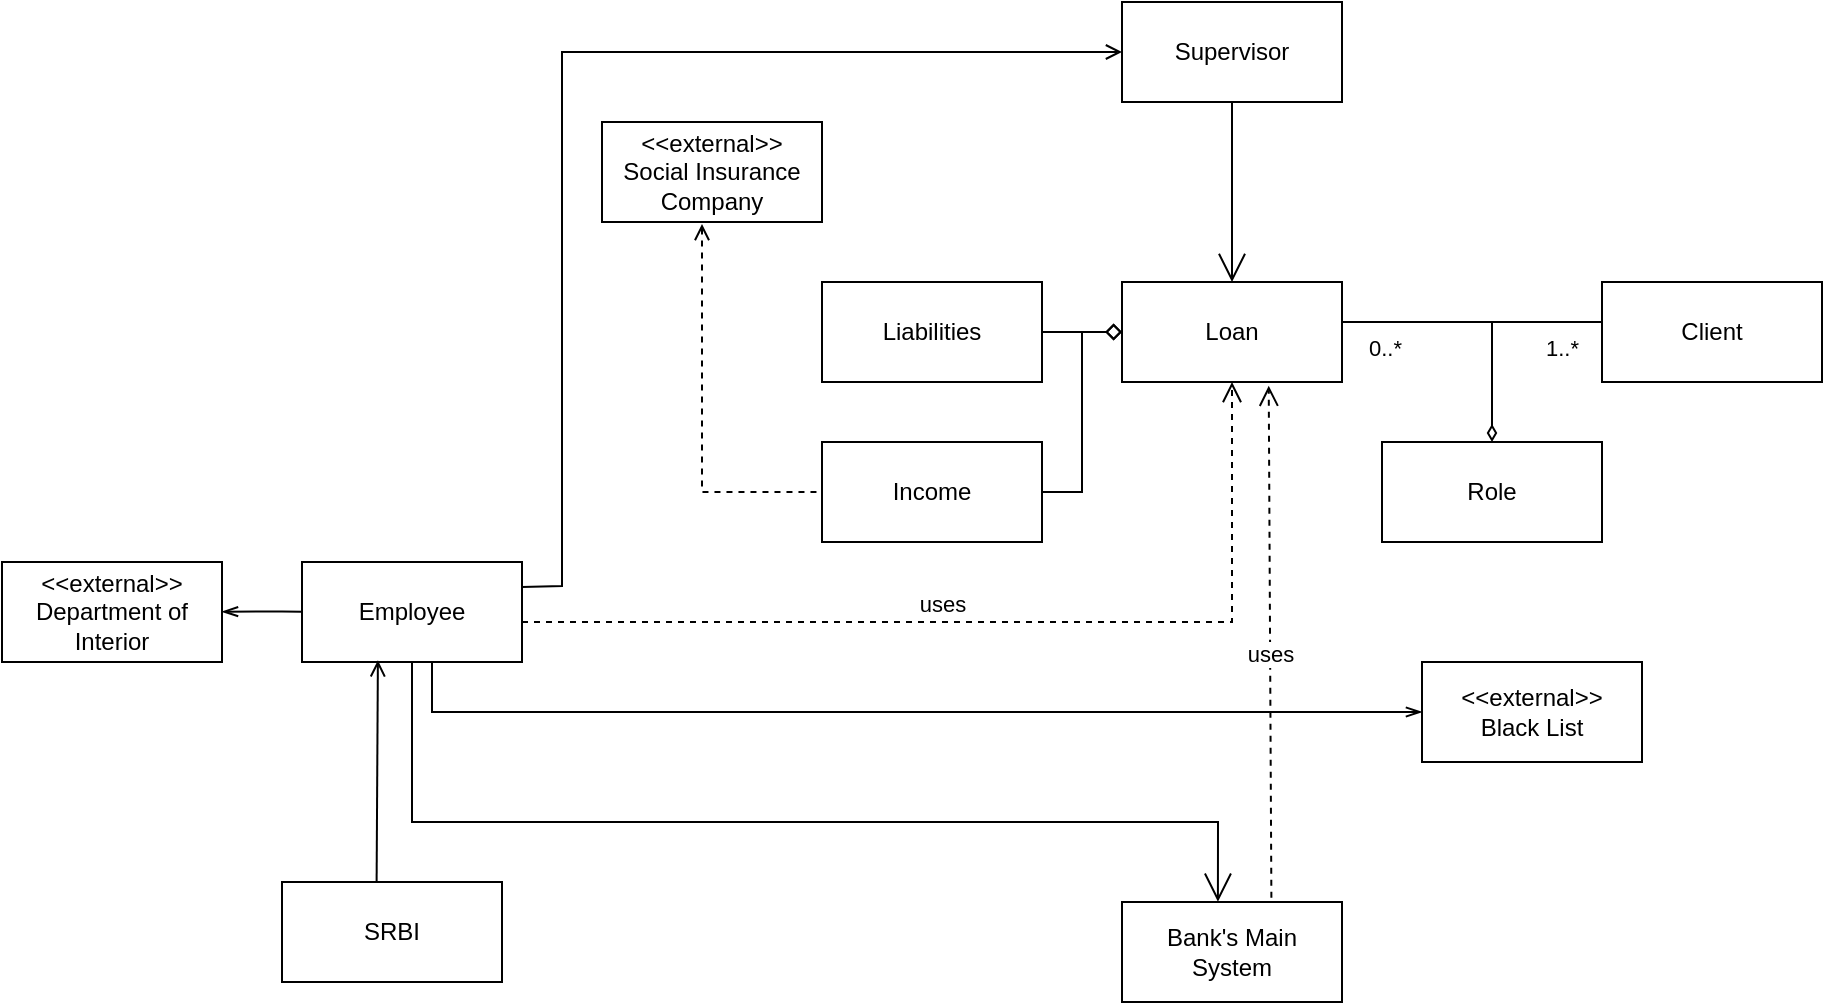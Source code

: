 <mxfile version="28.2.5" pages="3">
  <diagram id="gga1BcaOc5JhbXKOKjvL" name="cv1_uml">
    <mxGraphModel dx="1797" dy="1579" grid="1" gridSize="10" guides="1" tooltips="1" connect="1" arrows="1" fold="1" page="1" pageScale="1" pageWidth="850" pageHeight="1100" math="0" shadow="0">
      <root>
        <mxCell id="0" />
        <mxCell id="1" parent="0" />
        <mxCell id="A-OM3MaNTe0-_09uI9it-48" style="edgeStyle=orthogonalEdgeStyle;rounded=0;orthogonalLoop=1;jettySize=auto;html=1;entryX=0.5;entryY=0;entryDx=0;entryDy=0;endArrow=diamondThin;endFill=0;" parent="1" target="A-OM3MaNTe0-_09uI9it-47" edge="1">
          <mxGeometry relative="1" as="geometry">
            <mxPoint x="630" y="70" as="sourcePoint" />
            <Array as="points">
              <mxPoint x="635" y="70" />
            </Array>
          </mxGeometry>
        </mxCell>
        <mxCell id="A-OM3MaNTe0-_09uI9it-24" value="Client" style="html=1;whiteSpace=wrap;" parent="1" vertex="1">
          <mxGeometry x="690" y="50" width="110" height="50" as="geometry" />
        </mxCell>
        <mxCell id="A-OM3MaNTe0-_09uI9it-37" style="edgeStyle=orthogonalEdgeStyle;rounded=0;orthogonalLoop=1;jettySize=auto;html=1;entryX=1;entryY=0.5;entryDx=0;entryDy=0;fillColor=none;endArrow=openThin;endFill=0;" parent="1" edge="1">
          <mxGeometry relative="1" as="geometry">
            <mxPoint x="40" y="214.82" as="sourcePoint" />
            <mxPoint y="214.82" as="targetPoint" />
            <Array as="points">
              <mxPoint x="30" y="214.82" />
              <mxPoint x="30" y="214.82" />
            </Array>
          </mxGeometry>
        </mxCell>
        <mxCell id="A-OM3MaNTe0-_09uI9it-49" style="edgeStyle=orthogonalEdgeStyle;rounded=0;orthogonalLoop=1;jettySize=auto;html=1;entryX=0;entryY=0.5;entryDx=0;entryDy=0;endArrow=openThin;endFill=0;" parent="1" source="A-OM3MaNTe0-_09uI9it-25" target="A-OM3MaNTe0-_09uI9it-32" edge="1">
          <mxGeometry relative="1" as="geometry">
            <Array as="points">
              <mxPoint x="105" y="225" />
            </Array>
          </mxGeometry>
        </mxCell>
        <mxCell id="A-OM3MaNTe0-_09uI9it-25" value="Employee" style="html=1;whiteSpace=wrap;" parent="1" vertex="1">
          <mxGeometry x="40" y="190" width="110" height="50" as="geometry" />
        </mxCell>
        <mxCell id="A-OM3MaNTe0-_09uI9it-26" value="&lt;div&gt;&amp;lt;&amp;lt;external&amp;gt;&amp;gt;&lt;/div&gt;Department of Interior" style="html=1;whiteSpace=wrap;" parent="1" vertex="1">
          <mxGeometry x="-110" y="190" width="110" height="50" as="geometry" />
        </mxCell>
        <mxCell id="A-OM3MaNTe0-_09uI9it-27" value="Loan" style="html=1;whiteSpace=wrap;" parent="1" vertex="1">
          <mxGeometry x="450" y="50" width="110" height="50" as="geometry" />
        </mxCell>
        <mxCell id="A-OM3MaNTe0-_09uI9it-29" value="&lt;div&gt;&amp;lt;&amp;lt;external&amp;gt;&amp;gt;&lt;/div&gt;Social Insurance Company" style="html=1;whiteSpace=wrap;" parent="1" vertex="1">
          <mxGeometry x="190" y="-30" width="110" height="50" as="geometry" />
        </mxCell>
        <mxCell id="A-OM3MaNTe0-_09uI9it-41" style="edgeStyle=orthogonalEdgeStyle;rounded=0;orthogonalLoop=1;jettySize=auto;html=1;entryX=0;entryY=0.5;entryDx=0;entryDy=0;endArrow=diamond;endFill=0;" parent="1" source="A-OM3MaNTe0-_09uI9it-30" target="A-OM3MaNTe0-_09uI9it-27" edge="1">
          <mxGeometry relative="1" as="geometry" />
        </mxCell>
        <mxCell id="A-OM3MaNTe0-_09uI9it-30" value="Income" style="html=1;whiteSpace=wrap;" parent="1" vertex="1">
          <mxGeometry x="300" y="130" width="110" height="50" as="geometry" />
        </mxCell>
        <mxCell id="A-OM3MaNTe0-_09uI9it-42" style="edgeStyle=orthogonalEdgeStyle;rounded=0;orthogonalLoop=1;jettySize=auto;html=1;endArrow=diamond;endFill=0;" parent="1" source="A-OM3MaNTe0-_09uI9it-31" edge="1">
          <mxGeometry relative="1" as="geometry">
            <mxPoint x="450" y="75" as="targetPoint" />
          </mxGeometry>
        </mxCell>
        <mxCell id="A-OM3MaNTe0-_09uI9it-31" value="Liabilities" style="html=1;whiteSpace=wrap;" parent="1" vertex="1">
          <mxGeometry x="300" y="50" width="110" height="50" as="geometry" />
        </mxCell>
        <mxCell id="A-OM3MaNTe0-_09uI9it-32" value="&lt;div&gt;&amp;lt;&amp;lt;external&amp;gt;&amp;gt;&lt;/div&gt;Black List" style="html=1;whiteSpace=wrap;" parent="1" vertex="1">
          <mxGeometry x="600" y="240" width="110" height="50" as="geometry" />
        </mxCell>
        <mxCell id="A-OM3MaNTe0-_09uI9it-33" value="SRBI" style="html=1;whiteSpace=wrap;" parent="1" vertex="1">
          <mxGeometry x="30" y="350" width="110" height="50" as="geometry" />
        </mxCell>
        <mxCell id="A-OM3MaNTe0-_09uI9it-34" value="Supervisor" style="html=1;whiteSpace=wrap;" parent="1" vertex="1">
          <mxGeometry x="450" y="-90" width="110" height="50" as="geometry" />
        </mxCell>
        <mxCell id="A-OM3MaNTe0-_09uI9it-35" value="Bank&#39;s Main System" style="html=1;whiteSpace=wrap;" parent="1" vertex="1">
          <mxGeometry x="450" y="360" width="110" height="50" as="geometry" />
        </mxCell>
        <mxCell id="A-OM3MaNTe0-_09uI9it-44" value="" style="endArrow=none;html=1;endSize=12;startArrow=none;startSize=14;startFill=0;edgeStyle=orthogonalEdgeStyle;rounded=0;exitX=0;exitY=0.5;exitDx=0;exitDy=0;entryX=1;entryY=0.5;entryDx=0;entryDy=0;endFill=0;" parent="1" source="A-OM3MaNTe0-_09uI9it-24" target="A-OM3MaNTe0-_09uI9it-27" edge="1">
          <mxGeometry x="-0.077" y="-15" relative="1" as="geometry">
            <mxPoint x="310" y="270" as="sourcePoint" />
            <mxPoint x="470" y="270" as="targetPoint" />
            <Array as="points">
              <mxPoint x="690" y="70" />
              <mxPoint x="560" y="70" />
            </Array>
            <mxPoint as="offset" />
          </mxGeometry>
        </mxCell>
        <mxCell id="A-OM3MaNTe0-_09uI9it-45" value="1..*" style="edgeLabel;resizable=0;html=1;align=left;verticalAlign=top;" parent="A-OM3MaNTe0-_09uI9it-44" connectable="0" vertex="1">
          <mxGeometry x="-1" relative="1" as="geometry">
            <mxPoint x="-30" y="-5" as="offset" />
          </mxGeometry>
        </mxCell>
        <mxCell id="A-OM3MaNTe0-_09uI9it-46" value="0..*" style="edgeLabel;resizable=0;html=1;align=right;verticalAlign=top;" parent="A-OM3MaNTe0-_09uI9it-44" connectable="0" vertex="1">
          <mxGeometry x="1" relative="1" as="geometry">
            <mxPoint x="30" y="-5" as="offset" />
          </mxGeometry>
        </mxCell>
        <mxCell id="A-OM3MaNTe0-_09uI9it-47" value="Role" style="html=1;whiteSpace=wrap;" parent="1" vertex="1">
          <mxGeometry x="580" y="130" width="110" height="50" as="geometry" />
        </mxCell>
        <mxCell id="A-OM3MaNTe0-_09uI9it-52" value="uses" style="html=1;verticalAlign=bottom;endArrow=open;dashed=1;endSize=8;curved=0;rounded=0;entryX=0.5;entryY=1;entryDx=0;entryDy=0;" parent="1" target="A-OM3MaNTe0-_09uI9it-27" edge="1">
          <mxGeometry x="-0.116" relative="1" as="geometry">
            <mxPoint x="150" y="220" as="sourcePoint" />
            <mxPoint x="280" y="300" as="targetPoint" />
            <Array as="points">
              <mxPoint x="505" y="220" />
            </Array>
            <mxPoint as="offset" />
          </mxGeometry>
        </mxCell>
        <mxCell id="JnTMozMBcnl_6Q6nqVuH-5" value="" style="endArrow=open;endFill=1;endSize=12;html=1;rounded=0;exitX=0.5;exitY=1;exitDx=0;exitDy=0;entryX=0.5;entryY=0;entryDx=0;entryDy=0;" edge="1" parent="1" source="A-OM3MaNTe0-_09uI9it-34" target="A-OM3MaNTe0-_09uI9it-27">
          <mxGeometry width="160" relative="1" as="geometry">
            <mxPoint x="330" y="40" as="sourcePoint" />
            <mxPoint x="490" y="40" as="targetPoint" />
          </mxGeometry>
        </mxCell>
        <mxCell id="JnTMozMBcnl_6Q6nqVuH-6" value="" style="endArrow=open;endFill=1;endSize=6;html=1;rounded=0;exitX=0.43;exitY=0.01;exitDx=0;exitDy=0;exitPerimeter=0;entryX=0.345;entryY=0.983;entryDx=0;entryDy=0;entryPerimeter=0;" edge="1" parent="1" source="A-OM3MaNTe0-_09uI9it-33" target="A-OM3MaNTe0-_09uI9it-25">
          <mxGeometry width="160" relative="1" as="geometry">
            <mxPoint x="330" y="240" as="sourcePoint" />
            <mxPoint x="490" y="240" as="targetPoint" />
          </mxGeometry>
        </mxCell>
        <mxCell id="JnTMozMBcnl_6Q6nqVuH-7" value="" style="endArrow=open;endFill=1;endSize=6;html=1;rounded=0;exitX=1;exitY=0.25;exitDx=0;exitDy=0;entryX=0;entryY=0.5;entryDx=0;entryDy=0;" edge="1" parent="1" source="A-OM3MaNTe0-_09uI9it-25" target="A-OM3MaNTe0-_09uI9it-34">
          <mxGeometry width="160" relative="1" as="geometry">
            <mxPoint x="87" y="360" as="sourcePoint" />
            <mxPoint x="88" y="249" as="targetPoint" />
            <Array as="points">
              <mxPoint x="170" y="202" />
              <mxPoint x="170" y="-65" />
            </Array>
          </mxGeometry>
        </mxCell>
        <mxCell id="JnTMozMBcnl_6Q6nqVuH-9" value="" style="endArrow=open;endFill=1;endSize=12;html=1;rounded=0;exitX=0.5;exitY=1;exitDx=0;exitDy=0;entryX=0.436;entryY=-0.003;entryDx=0;entryDy=0;entryPerimeter=0;" edge="1" parent="1" source="A-OM3MaNTe0-_09uI9it-25" target="A-OM3MaNTe0-_09uI9it-35">
          <mxGeometry width="160" relative="1" as="geometry">
            <mxPoint x="330" y="270" as="sourcePoint" />
            <mxPoint x="490" y="270" as="targetPoint" />
            <Array as="points">
              <mxPoint x="95" y="320" />
              <mxPoint x="498" y="320" />
            </Array>
          </mxGeometry>
        </mxCell>
        <mxCell id="JnTMozMBcnl_6Q6nqVuH-10" value="uses" style="html=1;verticalAlign=bottom;endArrow=open;dashed=1;endSize=8;curved=0;rounded=0;entryX=0.667;entryY=1.037;entryDx=0;entryDy=0;exitX=0.679;exitY=-0.043;exitDx=0;exitDy=0;entryPerimeter=0;exitPerimeter=0;" edge="1" parent="1" source="A-OM3MaNTe0-_09uI9it-35" target="A-OM3MaNTe0-_09uI9it-27">
          <mxGeometry x="-0.116" relative="1" as="geometry">
            <mxPoint x="160" y="230" as="sourcePoint" />
            <mxPoint x="515" y="110" as="targetPoint" />
            <Array as="points" />
            <mxPoint as="offset" />
          </mxGeometry>
        </mxCell>
        <mxCell id="JnTMozMBcnl_6Q6nqVuH-12" value="" style="endArrow=none;endFill=0;endSize=12;html=1;rounded=0;entryX=0;entryY=0.5;entryDx=0;entryDy=0;dashed=1;startArrow=open;startFill=0;" edge="1" parent="1" target="A-OM3MaNTe0-_09uI9it-30">
          <mxGeometry width="160" relative="1" as="geometry">
            <mxPoint x="240" y="21" as="sourcePoint" />
            <mxPoint x="400" y="120" as="targetPoint" />
            <Array as="points">
              <mxPoint x="240" y="155" />
            </Array>
          </mxGeometry>
        </mxCell>
      </root>
    </mxGraphModel>
  </diagram>
  <diagram id="IGB3buwwBVmzgNU0ReUh" name="cv2_uml">
    <mxGraphModel grid="0" page="1" gridSize="10" guides="1" tooltips="1" connect="1" arrows="1" fold="1" pageScale="1" pageWidth="850" pageHeight="1100" math="0" shadow="0">
      <root>
        <mxCell id="0" />
        <mxCell id="1" parent="0" />
        <mxCell id="aYBNxkqjWOtdo4a8Huuc-1" value="Prezenčná vrstva" style="rounded=0;whiteSpace=wrap;html=1;" parent="1" vertex="1">
          <mxGeometry x="-630" y="30" width="120" height="60" as="geometry" />
        </mxCell>
        <mxCell id="aYBNxkqjWOtdo4a8Huuc-2" value="Servisná vrstva" style="rounded=0;whiteSpace=wrap;html=1;" parent="1" vertex="1">
          <mxGeometry x="-460" y="30" width="120" height="60" as="geometry" />
        </mxCell>
        <mxCell id="aYBNxkqjWOtdo4a8Huuc-3" value="&lt;div&gt;&amp;lt;&amp;lt;external&amp;gt;&amp;gt;&lt;/div&gt;Databáza ministerstva vnútra" style="rounded=0;whiteSpace=wrap;html=1;" parent="1" vertex="1">
          <mxGeometry x="-125" y="30" width="120" height="60" as="geometry" />
        </mxCell>
        <mxCell id="aYBNxkqjWOtdo4a8Huuc-4" value="Klientsky systém banky" style="rounded=0;whiteSpace=wrap;html=1;" parent="1" vertex="1">
          <mxGeometry x="50" y="30" width="120" height="60" as="geometry" />
        </mxCell>
        <mxCell id="aYBNxkqjWOtdo4a8Huuc-5" value="Klient" style="rounded=0;whiteSpace=wrap;html=1;" parent="1" vertex="1">
          <mxGeometry x="-952" y="30" width="120" height="60" as="geometry" />
        </mxCell>
        <mxCell id="aYBNxkqjWOtdo4a8Huuc-6" value="" style="endArrow=none;dashed=1;html=1;rounded=0;entryX=0.5;entryY=1;entryDx=0;entryDy=0;" parent="1" target="aYBNxkqjWOtdo4a8Huuc-5" edge="1">
          <mxGeometry width="50" height="50" relative="1" as="geometry">
            <mxPoint x="-892" y="1800" as="sourcePoint" />
            <mxPoint x="-492" y="240" as="targetPoint" />
          </mxGeometry>
        </mxCell>
        <mxCell id="aYBNxkqjWOtdo4a8Huuc-7" value="" style="endArrow=none;dashed=1;html=1;rounded=0;entryX=0.5;entryY=1;entryDx=0;entryDy=0;" parent="1" edge="1">
          <mxGeometry width="50" height="50" relative="1" as="geometry">
            <mxPoint x="-570" y="1810" as="sourcePoint" />
            <mxPoint x="-570.4" y="89.6" as="targetPoint" />
          </mxGeometry>
        </mxCell>
        <mxCell id="aYBNxkqjWOtdo4a8Huuc-8" value="" style="endArrow=none;dashed=1;html=1;rounded=0;entryX=0.5;entryY=1;entryDx=0;entryDy=0;" parent="1" target="aYBNxkqjWOtdo4a8Huuc-2" edge="1" source="43Wcj508S9x6Nl9r2IYb-77">
          <mxGeometry width="50" height="50" relative="1" as="geometry">
            <mxPoint x="-400" y="1810" as="sourcePoint" />
            <mxPoint x="-350.5" y="110" as="targetPoint" />
          </mxGeometry>
        </mxCell>
        <mxCell id="aYBNxkqjWOtdo4a8Huuc-9" value="" style="endArrow=none;dashed=1;html=1;rounded=0;entryX=0.5;entryY=1;entryDx=0;entryDy=0;" parent="1" edge="1">
          <mxGeometry width="50" height="50" relative="1" as="geometry">
            <mxPoint x="-50" y="1810" as="sourcePoint" />
            <mxPoint x="-60" y="80" as="targetPoint" />
          </mxGeometry>
        </mxCell>
        <mxCell id="aYBNxkqjWOtdo4a8Huuc-10" value="" style="endArrow=none;dashed=1;html=1;rounded=0;entryX=0.5;entryY=1;entryDx=0;entryDy=0;" parent="1" edge="1">
          <mxGeometry width="50" height="50" relative="1" as="geometry">
            <mxPoint x="110" y="1810" as="sourcePoint" />
            <mxPoint x="109.52" y="90" as="targetPoint" />
          </mxGeometry>
        </mxCell>
        <mxCell id="aYBNxkqjWOtdo4a8Huuc-11" value="" style="endArrow=classic;html=1;rounded=0;" parent="1" edge="1">
          <mxGeometry width="50" height="50" relative="1" as="geometry">
            <mxPoint x="-740" y="150" as="sourcePoint" />
            <mxPoint x="-570" y="150" as="targetPoint" />
          </mxGeometry>
        </mxCell>
        <mxCell id="aYBNxkqjWOtdo4a8Huuc-12" value="identification()" style="text;html=1;align=center;verticalAlign=middle;whiteSpace=wrap;rounded=0;" parent="1" vertex="1">
          <mxGeometry x="-525" y="130" width="80" height="30" as="geometry" />
        </mxCell>
        <mxCell id="aYBNxkqjWOtdo4a8Huuc-13" value="" style="endArrow=classic;html=1;rounded=0;" parent="1" edge="1">
          <mxGeometry width="50" height="50" relative="1" as="geometry">
            <mxPoint x="-400" y="180" as="sourcePoint" />
            <mxPoint x="-60" y="180" as="targetPoint" />
          </mxGeometry>
        </mxCell>
        <mxCell id="aYBNxkqjWOtdo4a8Huuc-14" value="" style="endArrow=classic;html=1;rounded=0;" parent="1" edge="1">
          <mxGeometry width="50" height="50" relative="1" as="geometry">
            <mxPoint x="-570" y="164.6" as="sourcePoint" />
            <mxPoint x="-400" y="165" as="targetPoint" />
          </mxGeometry>
        </mxCell>
        <mxCell id="aYBNxkqjWOtdo4a8Huuc-15" value="checkIdentity()" style="text;html=1;align=center;verticalAlign=middle;whiteSpace=wrap;rounded=0;" parent="1" vertex="1">
          <mxGeometry x="-180" y="150" width="60" height="30" as="geometry" />
        </mxCell>
        <mxCell id="aYBNxkqjWOtdo4a8Huuc-16" value="identification()" style="text;html=1;align=center;verticalAlign=middle;whiteSpace=wrap;rounded=0;" parent="1" vertex="1">
          <mxGeometry x="-700" y="120" width="80" height="30" as="geometry" />
        </mxCell>
        <mxCell id="aYBNxkqjWOtdo4a8Huuc-17" value="" style="endArrow=none;dashed=1;html=1;rounded=0;startArrow=block;startFill=1;" parent="1" edge="1">
          <mxGeometry width="50" height="50" relative="1" as="geometry">
            <mxPoint x="-400" y="210" as="sourcePoint" />
            <mxPoint x="-60" y="210" as="targetPoint" />
          </mxGeometry>
        </mxCell>
        <mxCell id="aYBNxkqjWOtdo4a8Huuc-18" value="OK()" style="text;html=1;align=center;verticalAlign=middle;whiteSpace=wrap;rounded=0;" parent="1" vertex="1">
          <mxGeometry x="-220" y="180" width="60" height="30" as="geometry" />
        </mxCell>
        <mxCell id="aYBNxkqjWOtdo4a8Huuc-20" value="OK()" style="text;html=1;align=center;verticalAlign=middle;whiteSpace=wrap;rounded=0;" parent="1" vertex="1">
          <mxGeometry x="-520" y="190" width="60" height="30" as="geometry" />
        </mxCell>
        <mxCell id="aYBNxkqjWOtdo4a8Huuc-21" value="" style="endArrow=none;dashed=1;html=1;rounded=0;startArrow=block;startFill=1;" parent="1" edge="1">
          <mxGeometry width="50" height="50" relative="1" as="geometry">
            <mxPoint x="-570" y="220" as="sourcePoint" />
            <mxPoint x="-400" y="220" as="targetPoint" />
          </mxGeometry>
        </mxCell>
        <mxCell id="aYBNxkqjWOtdo4a8Huuc-22" value="" style="endArrow=none;dashed=1;html=1;rounded=0;startArrow=block;startFill=1;" parent="1" edge="1">
          <mxGeometry width="50" height="50" relative="1" as="geometry">
            <mxPoint x="-740" y="240" as="sourcePoint" />
            <mxPoint x="-570" y="240" as="targetPoint" />
          </mxGeometry>
        </mxCell>
        <mxCell id="aYBNxkqjWOtdo4a8Huuc-23" value="OK()" style="text;html=1;align=center;verticalAlign=middle;whiteSpace=wrap;rounded=0;" parent="1" vertex="1">
          <mxGeometry x="-690" y="210" width="60" height="30" as="geometry" />
        </mxCell>
        <mxCell id="aYBNxkqjWOtdo4a8Huuc-30" value="" style="endArrow=classic;html=1;rounded=0;" parent="1" edge="1">
          <mxGeometry width="50" height="50" relative="1" as="geometry">
            <mxPoint x="-740" y="305" as="sourcePoint" />
            <mxPoint x="-570" y="305" as="targetPoint" />
          </mxGeometry>
        </mxCell>
        <mxCell id="aYBNxkqjWOtdo4a8Huuc-31" value="createLoan()" style="text;html=1;align=center;verticalAlign=middle;whiteSpace=wrap;rounded=0;" parent="1" vertex="1">
          <mxGeometry x="-690" y="275" width="60" height="30" as="geometry" />
        </mxCell>
        <mxCell id="aYBNxkqjWOtdo4a8Huuc-32" value="" style="endArrow=classic;html=1;rounded=0;" parent="1" edge="1">
          <mxGeometry width="50" height="50" relative="1" as="geometry">
            <mxPoint x="-570" y="320" as="sourcePoint" />
            <mxPoint x="-400" y="320" as="targetPoint" />
          </mxGeometry>
        </mxCell>
        <mxCell id="aYBNxkqjWOtdo4a8Huuc-33" value="createLoan()" style="text;html=1;align=center;verticalAlign=middle;whiteSpace=wrap;rounded=0;" parent="1" vertex="1">
          <mxGeometry x="-515" y="290" width="60" height="30" as="geometry" />
        </mxCell>
        <mxCell id="aYBNxkqjWOtdo4a8Huuc-34" value="" style="endArrow=classic;html=1;rounded=0;" parent="1" edge="1">
          <mxGeometry width="50" height="50" relative="1" as="geometry">
            <mxPoint x="-400" y="340" as="sourcePoint" />
            <mxPoint x="110" y="340" as="targetPoint" />
          </mxGeometry>
        </mxCell>
        <mxCell id="aYBNxkqjWOtdo4a8Huuc-35" value="getClientInformation()" style="text;html=1;align=center;verticalAlign=middle;whiteSpace=wrap;rounded=0;" parent="1" vertex="1">
          <mxGeometry x="-180" y="310" width="60" height="30" as="geometry" />
        </mxCell>
        <mxCell id="aYBNxkqjWOtdo4a8Huuc-36" value="" style="endArrow=none;dashed=1;html=1;rounded=0;startArrow=block;startFill=1;" parent="1" edge="1">
          <mxGeometry width="50" height="50" relative="1" as="geometry">
            <mxPoint x="-400" y="380" as="sourcePoint" />
            <mxPoint x="110" y="380" as="targetPoint" />
          </mxGeometry>
        </mxCell>
        <mxCell id="aYBNxkqjWOtdo4a8Huuc-37" value="odpoveď (dáta)" style="text;html=1;align=center;verticalAlign=middle;whiteSpace=wrap;rounded=0;" parent="1" vertex="1">
          <mxGeometry x="-210" y="350" width="100" height="30" as="geometry" />
        </mxCell>
        <mxCell id="aYBNxkqjWOtdo4a8Huuc-38" value="" style="endArrow=classic;html=1;rounded=0;" parent="1" edge="1">
          <mxGeometry width="50" height="50" relative="1" as="geometry">
            <mxPoint x="-400" y="430" as="sourcePoint" />
            <mxPoint x="110" y="430" as="targetPoint" />
          </mxGeometry>
        </mxCell>
        <mxCell id="aYBNxkqjWOtdo4a8Huuc-39" value="saveClient()" style="text;html=1;align=center;verticalAlign=middle;whiteSpace=wrap;rounded=0;" parent="1" vertex="1">
          <mxGeometry x="-180" y="400" width="60" height="30" as="geometry" />
        </mxCell>
        <mxCell id="aYBNxkqjWOtdo4a8Huuc-40" value="" style="endArrow=none;dashed=1;html=1;rounded=0;startArrow=block;startFill=1;" parent="1" edge="1">
          <mxGeometry width="50" height="50" relative="1" as="geometry">
            <mxPoint x="-400" y="479.2" as="sourcePoint" />
            <mxPoint x="110" y="479" as="targetPoint" />
          </mxGeometry>
        </mxCell>
        <mxCell id="aYBNxkqjWOtdo4a8Huuc-41" value="OK()" style="text;html=1;align=center;verticalAlign=middle;whiteSpace=wrap;rounded=0;" parent="1" vertex="1">
          <mxGeometry x="-200" y="450" width="100" height="30" as="geometry" />
        </mxCell>
        <mxCell id="aYBNxkqjWOtdo4a8Huuc-42" value="" style="endArrow=none;dashed=1;html=1;rounded=0;startArrow=block;startFill=1;" parent="1" edge="1">
          <mxGeometry width="50" height="50" relative="1" as="geometry">
            <mxPoint x="-570" y="510" as="sourcePoint" />
            <mxPoint x="-390" y="510" as="targetPoint" />
          </mxGeometry>
        </mxCell>
        <mxCell id="aYBNxkqjWOtdo4a8Huuc-43" value="OK()" style="text;html=1;align=center;verticalAlign=middle;whiteSpace=wrap;rounded=0;" parent="1" vertex="1">
          <mxGeometry x="-535" y="480" width="100" height="30" as="geometry" />
        </mxCell>
        <mxCell id="aYBNxkqjWOtdo4a8Huuc-44" value="" style="endArrow=classic;html=1;rounded=0;" parent="1" edge="1">
          <mxGeometry width="50" height="50" relative="1" as="geometry">
            <mxPoint x="-745" y="539" as="sourcePoint" />
            <mxPoint x="-570" y="540" as="targetPoint" />
          </mxGeometry>
        </mxCell>
        <mxCell id="aYBNxkqjWOtdo4a8Huuc-45" value="&lt;font style=&quot;font-size: 11px;&quot;&gt;incomeAndLiabilityInfo()&lt;/font&gt;" style="text;html=1;align=center;verticalAlign=middle;whiteSpace=wrap;rounded=0;" parent="1" vertex="1">
          <mxGeometry x="-740" y="514" width="170" height="30" as="geometry" />
        </mxCell>
        <mxCell id="80P9bJDVi2O8kujwvTCx-1" value="" style="endArrow=classic;html=1;rounded=0;entryX=1;entryY=1;entryDx=0;entryDy=0;" parent="1" edge="1" target="80P9bJDVi2O8kujwvTCx-6">
          <mxGeometry width="50" height="50" relative="1" as="geometry">
            <mxPoint x="-570" y="559.2" as="sourcePoint" />
            <mxPoint x="-390" y="559.2" as="targetPoint" />
          </mxGeometry>
        </mxCell>
        <mxCell id="80P9bJDVi2O8kujwvTCx-4" value="alt" style="shape=umlFrame;whiteSpace=wrap;html=1;pointerEvents=0;" parent="1" vertex="1">
          <mxGeometry x="-400" y="390" width="540" height="110" as="geometry" />
        </mxCell>
        <mxCell id="80P9bJDVi2O8kujwvTCx-5" value="alt" style="shape=umlFrame;whiteSpace=wrap;html=1;pointerEvents=0;" parent="1" vertex="1">
          <mxGeometry x="-937" y="580" width="1277" height="230" as="geometry" />
        </mxCell>
        <mxCell id="80P9bJDVi2O8kujwvTCx-6" value="&lt;font style=&quot;font-size: 11px;&quot;&gt;incomeAndLiabilityInformation()&lt;/font&gt;" style="text;html=1;align=center;verticalAlign=middle;whiteSpace=wrap;rounded=0;" parent="1" vertex="1">
          <mxGeometry x="-570" y="530" width="170" height="30" as="geometry" />
        </mxCell>
        <mxCell id="80P9bJDVi2O8kujwvTCx-7" value="&lt;font style=&quot;font-size: 11px;&quot;&gt;incomeAndLiabilityDocuments()&lt;/font&gt;" style="text;html=1;align=center;verticalAlign=middle;whiteSpace=wrap;rounded=0;" parent="1" vertex="1">
          <mxGeometry x="-745" y="625" width="170" height="30" as="geometry" />
        </mxCell>
        <mxCell id="80P9bJDVi2O8kujwvTCx-8" value="" style="endArrow=classic;html=1;rounded=0;" parent="1" edge="1">
          <mxGeometry width="50" height="50" relative="1" as="geometry">
            <mxPoint x="-740" y="650" as="sourcePoint" />
            <mxPoint x="-570" y="650" as="targetPoint" />
          </mxGeometry>
        </mxCell>
        <mxCell id="80P9bJDVi2O8kujwvTCx-9" value="[klient nemá príjmi zo závislej činnosti]" style="text;html=1;align=center;verticalAlign=middle;whiteSpace=wrap;rounded=0;" parent="1" vertex="1">
          <mxGeometry x="-877" y="580" width="225" height="30" as="geometry" />
        </mxCell>
        <mxCell id="80P9bJDVi2O8kujwvTCx-12" value="" style="endArrow=classic;html=1;rounded=0;" parent="1" edge="1">
          <mxGeometry width="50" height="50" relative="1" as="geometry">
            <mxPoint x="-570" y="669.2" as="sourcePoint" />
            <mxPoint x="-400" y="670" as="targetPoint" />
          </mxGeometry>
        </mxCell>
        <mxCell id="80P9bJDVi2O8kujwvTCx-13" value="saveDocuments()" style="text;html=1;align=center;verticalAlign=middle;whiteSpace=wrap;rounded=0;" parent="1" vertex="1">
          <mxGeometry x="-560" y="640" width="150" height="30" as="geometry" />
        </mxCell>
        <mxCell id="80P9bJDVi2O8kujwvTCx-14" value="" style="endArrow=none;dashed=1;html=1;rounded=0;startArrow=block;startFill=1;" parent="1" edge="1">
          <mxGeometry width="50" height="50" relative="1" as="geometry">
            <mxPoint x="-570" y="790" as="sourcePoint" />
            <mxPoint x="-400" y="790" as="targetPoint" />
          </mxGeometry>
        </mxCell>
        <mxCell id="80P9bJDVi2O8kujwvTCx-15" value="OK()" style="text;html=1;align=center;verticalAlign=middle;whiteSpace=wrap;rounded=0;" parent="1" vertex="1">
          <mxGeometry x="-535" y="755" width="100" height="45" as="geometry" />
        </mxCell>
        <mxCell id="80P9bJDVi2O8kujwvTCx-17" value="Hlavný bankový systém" style="rounded=0;whiteSpace=wrap;html=1;" parent="1" vertex="1">
          <mxGeometry x="-290" y="30" width="120" height="60" as="geometry" />
        </mxCell>
        <mxCell id="80P9bJDVi2O8kujwvTCx-18" value="" style="endArrow=none;dashed=1;html=1;rounded=0;entryX=0.5;entryY=1;entryDx=0;entryDy=0;" parent="1" edge="1">
          <mxGeometry width="50" height="50" relative="1" as="geometry">
            <mxPoint x="-220" y="1810" as="sourcePoint" />
            <mxPoint x="-230.4" y="90" as="targetPoint" />
          </mxGeometry>
        </mxCell>
        <mxCell id="80P9bJDVi2O8kujwvTCx-19" value="" style="endArrow=classic;html=1;rounded=0;" parent="1" edge="1">
          <mxGeometry width="50" height="50" relative="1" as="geometry">
            <mxPoint x="-400" y="690" as="sourcePoint" />
            <mxPoint x="-230" y="690" as="targetPoint" />
          </mxGeometry>
        </mxCell>
        <mxCell id="80P9bJDVi2O8kujwvTCx-20" value="" style="endArrow=none;dashed=1;html=1;rounded=0;startArrow=block;startFill=1;" parent="1" edge="1">
          <mxGeometry width="50" height="50" relative="1" as="geometry">
            <mxPoint x="-400" y="720" as="sourcePoint" />
            <mxPoint x="-230" y="720" as="targetPoint" />
          </mxGeometry>
        </mxCell>
        <mxCell id="80P9bJDVi2O8kujwvTCx-21" value="OK()" style="text;html=1;align=center;verticalAlign=middle;whiteSpace=wrap;rounded=0;" parent="1" vertex="1">
          <mxGeometry x="-370" y="685" width="100" height="45" as="geometry" />
        </mxCell>
        <mxCell id="80P9bJDVi2O8kujwvTCx-22" value="saveDocuments()" style="text;html=1;align=center;verticalAlign=middle;whiteSpace=wrap;rounded=0;" parent="1" vertex="1">
          <mxGeometry x="-390" y="655" width="150" height="30" as="geometry" />
        </mxCell>
        <mxCell id="43Wcj508S9x6Nl9r2IYb-2" value="&lt;div&gt;&amp;lt;&amp;lt;external&amp;gt;&amp;gt;&lt;/div&gt;Sociálna poisťovňa" style="rounded=0;whiteSpace=wrap;html=1;" vertex="1" parent="1">
          <mxGeometry x="220" y="30" width="120" height="60" as="geometry" />
        </mxCell>
        <mxCell id="43Wcj508S9x6Nl9r2IYb-3" value="" style="endArrow=none;dashed=1;html=1;rounded=0;entryX=0.5;entryY=1;entryDx=0;entryDy=0;" edge="1" parent="1">
          <mxGeometry width="50" height="50" relative="1" as="geometry">
            <mxPoint x="279" y="1820" as="sourcePoint" />
            <mxPoint x="279.38" y="90" as="targetPoint" />
          </mxGeometry>
        </mxCell>
        <mxCell id="43Wcj508S9x6Nl9r2IYb-4" value="" style="endArrow=classic;html=1;rounded=0;" edge="1" parent="1">
          <mxGeometry width="50" height="50" relative="1" as="geometry">
            <mxPoint x="-400" y="740" as="sourcePoint" />
            <mxPoint x="280" y="740" as="targetPoint" />
          </mxGeometry>
        </mxCell>
        <mxCell id="43Wcj508S9x6Nl9r2IYb-7" value="checkClient()" style="text;html=1;align=center;verticalAlign=middle;whiteSpace=wrap;rounded=0;" vertex="1" parent="1">
          <mxGeometry x="-210" y="710" width="150" height="30" as="geometry" />
        </mxCell>
        <mxCell id="43Wcj508S9x6Nl9r2IYb-8" value="" style="endArrow=none;dashed=1;html=1;rounded=0;startArrow=block;startFill=1;" edge="1" parent="1">
          <mxGeometry width="50" height="50" relative="1" as="geometry">
            <mxPoint x="-400" y="770" as="sourcePoint" />
            <mxPoint x="280" y="770" as="targetPoint" />
          </mxGeometry>
        </mxCell>
        <mxCell id="43Wcj508S9x6Nl9r2IYb-9" value="OK()" style="text;html=1;align=center;verticalAlign=middle;whiteSpace=wrap;rounded=0;" vertex="1" parent="1">
          <mxGeometry x="-185" y="740" width="100" height="45" as="geometry" />
        </mxCell>
        <mxCell id="43Wcj508S9x6Nl9r2IYb-10" value="&lt;div&gt;&amp;lt;&amp;lt;external&amp;gt;&amp;gt;&lt;/div&gt;Black list" style="rounded=0;whiteSpace=wrap;html=1;" vertex="1" parent="1">
          <mxGeometry x="390" y="30" width="120" height="60" as="geometry" />
        </mxCell>
        <mxCell id="43Wcj508S9x6Nl9r2IYb-11" value="" style="endArrow=none;dashed=1;html=1;rounded=0;entryX=0.5;entryY=1;entryDx=0;entryDy=0;" edge="1" parent="1">
          <mxGeometry width="50" height="50" relative="1" as="geometry">
            <mxPoint x="450" y="1820" as="sourcePoint" />
            <mxPoint x="449.38" y="90" as="targetPoint" />
          </mxGeometry>
        </mxCell>
        <mxCell id="43Wcj508S9x6Nl9r2IYb-12" value="" style="endArrow=classic;html=1;rounded=0;" edge="1" parent="1">
          <mxGeometry width="50" height="50" relative="1" as="geometry">
            <mxPoint x="-400" y="850" as="sourcePoint" />
            <mxPoint x="450" y="850" as="targetPoint" />
          </mxGeometry>
        </mxCell>
        <mxCell id="43Wcj508S9x6Nl9r2IYb-13" value="checkClient()" style="text;html=1;align=center;verticalAlign=middle;whiteSpace=wrap;rounded=0;" vertex="1" parent="1">
          <mxGeometry x="-210" y="820" width="150" height="30" as="geometry" />
        </mxCell>
        <mxCell id="43Wcj508S9x6Nl9r2IYb-15" value="" style="endArrow=none;dashed=1;html=1;rounded=0;startArrow=block;startFill=1;" edge="1" parent="1">
          <mxGeometry width="50" height="50" relative="1" as="geometry">
            <mxPoint x="-400" y="880" as="sourcePoint" />
            <mxPoint x="450" y="880" as="targetPoint" />
          </mxGeometry>
        </mxCell>
        <mxCell id="43Wcj508S9x6Nl9r2IYb-16" value="OK()" style="text;html=1;align=center;verticalAlign=middle;whiteSpace=wrap;rounded=0;" vertex="1" parent="1">
          <mxGeometry x="-185" y="850" width="100" height="45" as="geometry" />
        </mxCell>
        <mxCell id="43Wcj508S9x6Nl9r2IYb-17" value="SRBI" style="rounded=0;whiteSpace=wrap;html=1;" vertex="1" parent="1">
          <mxGeometry x="560" y="30" width="120" height="60" as="geometry" />
        </mxCell>
        <mxCell id="43Wcj508S9x6Nl9r2IYb-18" value="" style="endArrow=none;dashed=1;html=1;rounded=0;entryX=0.5;entryY=1;entryDx=0;entryDy=0;" edge="1" parent="1">
          <mxGeometry width="50" height="50" relative="1" as="geometry">
            <mxPoint x="619" y="1820" as="sourcePoint" />
            <mxPoint x="619.38" y="90" as="targetPoint" />
          </mxGeometry>
        </mxCell>
        <mxCell id="43Wcj508S9x6Nl9r2IYb-19" value="" style="endArrow=classic;html=1;rounded=0;" edge="1" parent="1">
          <mxGeometry width="50" height="50" relative="1" as="geometry">
            <mxPoint x="-400" y="920" as="sourcePoint" />
            <mxPoint x="620" y="920" as="targetPoint" />
          </mxGeometry>
        </mxCell>
        <mxCell id="43Wcj508S9x6Nl9r2IYb-20" value="getDataOfClient()" style="text;html=1;align=center;verticalAlign=middle;whiteSpace=wrap;rounded=0;" vertex="1" parent="1">
          <mxGeometry x="-40" y="890" width="150" height="30" as="geometry" />
        </mxCell>
        <mxCell id="43Wcj508S9x6Nl9r2IYb-21" value="odpoveď (dáta)" style="text;html=1;align=center;verticalAlign=middle;whiteSpace=wrap;rounded=0;" vertex="1" parent="1">
          <mxGeometry x="-20" y="940" width="100" height="30" as="geometry" />
        </mxCell>
        <mxCell id="43Wcj508S9x6Nl9r2IYb-22" value="" style="endArrow=none;dashed=1;html=1;rounded=0;startArrow=block;startFill=1;" edge="1" parent="1">
          <mxGeometry width="50" height="50" relative="1" as="geometry">
            <mxPoint x="-570" y="970" as="sourcePoint" />
            <mxPoint x="620" y="970" as="targetPoint" />
          </mxGeometry>
        </mxCell>
        <mxCell id="43Wcj508S9x6Nl9r2IYb-23" value="alt" style="shape=umlFrame;whiteSpace=wrap;html=1;pointerEvents=0;" vertex="1" parent="1">
          <mxGeometry x="-788" y="980" width="1448" height="130" as="geometry" />
        </mxCell>
        <mxCell id="43Wcj508S9x6Nl9r2IYb-24" value="" style="endArrow=classic;html=1;rounded=0;" edge="1" parent="1">
          <mxGeometry width="50" height="50" relative="1" as="geometry">
            <mxPoint x="-570" y="1040" as="sourcePoint" />
            <mxPoint x="620" y="1040" as="targetPoint" />
          </mxGeometry>
        </mxCell>
        <mxCell id="43Wcj508S9x6Nl9r2IYb-25" value="changeData()" style="text;html=1;align=center;verticalAlign=middle;whiteSpace=wrap;rounded=0;" vertex="1" parent="1">
          <mxGeometry x="-60" y="1010" width="150" height="30" as="geometry" />
        </mxCell>
        <mxCell id="43Wcj508S9x6Nl9r2IYb-26" value="" style="endArrow=none;dashed=1;html=1;rounded=0;startArrow=block;startFill=1;" edge="1" parent="1">
          <mxGeometry width="50" height="50" relative="1" as="geometry">
            <mxPoint x="-570" y="1070" as="sourcePoint" />
            <mxPoint x="620" y="1070" as="targetPoint" />
          </mxGeometry>
        </mxCell>
        <mxCell id="43Wcj508S9x6Nl9r2IYb-27" value="OK()" style="text;html=1;align=center;verticalAlign=middle;whiteSpace=wrap;rounded=0;" vertex="1" parent="1">
          <mxGeometry x="-40" y="1040" width="100" height="45" as="geometry" />
        </mxCell>
        <mxCell id="43Wcj508S9x6Nl9r2IYb-28" value="[pracovník upraví údaje v systéme]" style="text;html=1;align=center;verticalAlign=middle;whiteSpace=wrap;rounded=0;" vertex="1" parent="1">
          <mxGeometry x="-722" y="980" width="225" height="30" as="geometry" />
        </mxCell>
        <mxCell id="43Wcj508S9x6Nl9r2IYb-29" value="alt" style="shape=umlFrame;whiteSpace=wrap;html=1;pointerEvents=0;" vertex="1" parent="1">
          <mxGeometry x="-787" y="1120" width="467" height="100" as="geometry" />
        </mxCell>
        <mxCell id="43Wcj508S9x6Nl9r2IYb-30" value="" style="endArrow=classic;html=1;rounded=0;" edge="1" parent="1">
          <mxGeometry width="50" height="50" relative="1" as="geometry">
            <mxPoint x="-570" y="1170" as="sourcePoint" />
            <mxPoint x="-400" y="1170" as="targetPoint" />
          </mxGeometry>
        </mxCell>
        <mxCell id="43Wcj508S9x6Nl9r2IYb-31" value="rejectLoan(reason)" style="text;html=1;align=center;verticalAlign=middle;whiteSpace=wrap;rounded=0;" vertex="1" parent="1">
          <mxGeometry x="-560" y="1140" width="150" height="40" as="geometry" />
        </mxCell>
        <mxCell id="43Wcj508S9x6Nl9r2IYb-33" value="" style="endArrow=none;dashed=1;html=1;rounded=0;startArrow=block;startFill=1;" edge="1" parent="1">
          <mxGeometry width="50" height="50" relative="1" as="geometry">
            <mxPoint x="-570" y="1197.5" as="sourcePoint" />
            <mxPoint x="-400" y="1197.5" as="targetPoint" />
          </mxGeometry>
        </mxCell>
        <mxCell id="43Wcj508S9x6Nl9r2IYb-34" value="OK()" style="text;html=1;align=center;verticalAlign=middle;whiteSpace=wrap;rounded=0;" vertex="1" parent="1">
          <mxGeometry x="-535" y="1162.5" width="100" height="45" as="geometry" />
        </mxCell>
        <mxCell id="43Wcj508S9x6Nl9r2IYb-35" value="" style="endArrow=classic;html=1;rounded=0;" edge="1" parent="1">
          <mxGeometry width="50" height="50" relative="1" as="geometry">
            <mxPoint x="-570" y="1315" as="sourcePoint" />
            <mxPoint x="-400" y="1315" as="targetPoint" />
          </mxGeometry>
        </mxCell>
        <mxCell id="43Wcj508S9x6Nl9r2IYb-36" value="&lt;font&gt;checkLoanParameters(amount, term)&lt;/font&gt;" style="text;html=1;align=center;verticalAlign=middle;whiteSpace=wrap;rounded=0;fontSize=11;" vertex="1" parent="1">
          <mxGeometry x="-570" y="1280" width="170" height="30" as="geometry" />
        </mxCell>
        <mxCell id="43Wcj508S9x6Nl9r2IYb-37" value="" style="endArrow=classic;html=1;rounded=0;" edge="1" parent="1">
          <mxGeometry width="50" height="50" relative="1" as="geometry">
            <mxPoint x="-400" y="1320" as="sourcePoint" />
            <mxPoint x="-220" y="1320" as="targetPoint" />
          </mxGeometry>
        </mxCell>
        <mxCell id="43Wcj508S9x6Nl9r2IYb-38" value="&lt;font style=&quot;font-size: 11px;&quot;&gt;checkRepaymentCapacity (client, installment)&lt;/font&gt;" style="text;html=1;align=center;verticalAlign=middle;whiteSpace=wrap;rounded=0;" vertex="1" parent="1">
          <mxGeometry x="-380" y="1290" width="140" height="30" as="geometry" />
        </mxCell>
        <mxCell id="43Wcj508S9x6Nl9r2IYb-39" value="" style="endArrow=none;dashed=1;html=1;rounded=0;startArrow=block;startFill=1;" edge="1" parent="1">
          <mxGeometry width="50" height="50" relative="1" as="geometry">
            <mxPoint x="-400" y="1350" as="sourcePoint" />
            <mxPoint x="-220" y="1350" as="targetPoint" />
          </mxGeometry>
        </mxCell>
        <mxCell id="43Wcj508S9x6Nl9r2IYb-40" value="OK / OverLimit" style="text;whiteSpace=wrap;" vertex="1" parent="1">
          <mxGeometry x="-360" y="1320" width="110" height="50" as="geometry" />
        </mxCell>
        <mxCell id="43Wcj508S9x6Nl9r2IYb-41" value="" style="endArrow=none;dashed=1;html=1;rounded=0;startArrow=block;startFill=1;" edge="1" parent="1">
          <mxGeometry width="50" height="50" relative="1" as="geometry">
            <mxPoint x="-570" y="1360" as="sourcePoint" />
            <mxPoint x="-400" y="1360" as="targetPoint" />
          </mxGeometry>
        </mxCell>
        <mxCell id="43Wcj508S9x6Nl9r2IYb-42" value="showResult()" style="text;whiteSpace=wrap;" vertex="1" parent="1">
          <mxGeometry x="-535" y="1330" width="110" height="50" as="geometry" />
        </mxCell>
        <mxCell id="43Wcj508S9x6Nl9r2IYb-48" value="loop" style="shape=umlFrame;whiteSpace=wrap;html=1;pointerEvents=0;" vertex="1" parent="1">
          <mxGeometry x="-931" y="1240" width="741" height="176" as="geometry" />
        </mxCell>
        <mxCell id="43Wcj508S9x6Nl9r2IYb-49" value="[klient skúša inú kombináciu sumy/splatnosti]" style="text;html=1;align=center;verticalAlign=middle;whiteSpace=wrap;rounded=0;" vertex="1" parent="1">
          <mxGeometry x="-879" y="1240" width="270" height="30" as="geometry" />
        </mxCell>
        <mxCell id="43Wcj508S9x6Nl9r2IYb-50" value="" style="endArrow=classic;html=1;rounded=0;" edge="1" parent="1">
          <mxGeometry width="50" height="50" relative="1" as="geometry">
            <mxPoint x="-570" y="1450" as="sourcePoint" />
            <mxPoint x="-402" y="1450" as="targetPoint" />
          </mxGeometry>
        </mxCell>
        <mxCell id="43Wcj508S9x6Nl9r2IYb-51" value="&lt;font&gt;requestLoanDoc()&lt;/font&gt;" style="text;html=1;align=center;verticalAlign=middle;whiteSpace=wrap;rounded=0;fontSize=11;" vertex="1" parent="1">
          <mxGeometry x="-570" y="1420" width="170" height="30" as="geometry" />
        </mxCell>
        <mxCell id="43Wcj508S9x6Nl9r2IYb-52" value="" style="endArrow=none;dashed=1;html=1;rounded=0;startArrow=block;startFill=1;" edge="1" parent="1">
          <mxGeometry width="50" height="50" relative="1" as="geometry">
            <mxPoint x="-570" y="1480" as="sourcePoint" />
            <mxPoint x="-400" y="1480" as="targetPoint" />
          </mxGeometry>
        </mxCell>
        <mxCell id="43Wcj508S9x6Nl9r2IYb-53" value="loanDoc(pdf)" style="text;whiteSpace=wrap;" vertex="1" parent="1">
          <mxGeometry x="-525" y="1450" width="110" height="30" as="geometry" />
        </mxCell>
        <mxCell id="43Wcj508S9x6Nl9r2IYb-54" value="" style="endArrow=none;dashed=1;html=1;rounded=0;startArrow=block;startFill=1;" edge="1" parent="1">
          <mxGeometry width="50" height="50" relative="1" as="geometry">
            <mxPoint x="-740" y="1500" as="sourcePoint" />
            <mxPoint x="-570" y="1500" as="targetPoint" />
          </mxGeometry>
        </mxCell>
        <mxCell id="43Wcj508S9x6Nl9r2IYb-55" value="to Sign(pdf)" style="text;whiteSpace=wrap;" vertex="1" parent="1">
          <mxGeometry x="-700" y="1480" width="110" height="30" as="geometry" />
        </mxCell>
        <mxCell id="43Wcj508S9x6Nl9r2IYb-56" value="" style="endArrow=classic;html=1;rounded=0;" edge="1" parent="1">
          <mxGeometry width="50" height="50" relative="1" as="geometry">
            <mxPoint x="-741" y="1547" as="sourcePoint" />
            <mxPoint x="-571" y="1547" as="targetPoint" />
          </mxGeometry>
        </mxCell>
        <mxCell id="43Wcj508S9x6Nl9r2IYb-57" value="returnSigned(pdf)" style="text;whiteSpace=wrap;" vertex="1" parent="1">
          <mxGeometry x="-705" y="1521" width="110" height="30" as="geometry" />
        </mxCell>
        <mxCell id="43Wcj508S9x6Nl9r2IYb-58" value="Supervisor" style="rounded=0;whiteSpace=wrap;html=1;" vertex="1" parent="1">
          <mxGeometry x="720" y="30" width="120" height="60" as="geometry" />
        </mxCell>
        <mxCell id="43Wcj508S9x6Nl9r2IYb-59" value="" style="endArrow=none;dashed=1;html=1;rounded=0;entryX=0.5;entryY=1;entryDx=0;entryDy=0;" edge="1" parent="1" source="43Wcj508S9x6Nl9r2IYb-85">
          <mxGeometry width="50" height="50" relative="1" as="geometry">
            <mxPoint x="779" y="1830" as="sourcePoint" />
            <mxPoint x="779.38" y="90" as="targetPoint" />
          </mxGeometry>
        </mxCell>
        <mxCell id="43Wcj508S9x6Nl9r2IYb-60" value="" style="endArrow=classic;html=1;rounded=0;" edge="1" parent="1">
          <mxGeometry width="50" height="50" relative="1" as="geometry">
            <mxPoint x="-744" y="1560" as="sourcePoint" />
            <mxPoint x="780" y="1560" as="targetPoint" />
          </mxGeometry>
        </mxCell>
        <mxCell id="43Wcj508S9x6Nl9r2IYb-61" value="sendLoanRequest()" style="text;html=1;align=center;verticalAlign=middle;whiteSpace=wrap;rounded=0;" vertex="1" parent="1">
          <mxGeometry x="-30" y="1530" width="150" height="40" as="geometry" />
        </mxCell>
        <mxCell id="43Wcj508S9x6Nl9r2IYb-62" value="" style="endArrow=none;dashed=1;html=1;rounded=0;startArrow=block;startFill=1;" edge="1" parent="1">
          <mxGeometry width="50" height="50" relative="1" as="geometry">
            <mxPoint x="-220" y="1600" as="sourcePoint" />
            <mxPoint x="780" y="1600" as="targetPoint" />
          </mxGeometry>
        </mxCell>
        <mxCell id="43Wcj508S9x6Nl9r2IYb-63" value="Submit/Decline" style="text;whiteSpace=wrap;" vertex="1" parent="1">
          <mxGeometry x="150" y="1570" width="110" height="50" as="geometry" />
        </mxCell>
        <mxCell id="43Wcj508S9x6Nl9r2IYb-64" value="loanAccounting()" style="text;html=1;align=center;verticalAlign=middle;whiteSpace=wrap;rounded=0;" vertex="1" parent="1">
          <mxGeometry x="-727" y="1653" width="150" height="40" as="geometry" />
        </mxCell>
        <mxCell id="43Wcj508S9x6Nl9r2IYb-65" value="" style="endArrow=classic;html=1;rounded=0;" edge="1" parent="1">
          <mxGeometry width="50" height="50" relative="1" as="geometry">
            <mxPoint x="-744" y="1686" as="sourcePoint" />
            <mxPoint x="-568" y="1686" as="targetPoint" />
          </mxGeometry>
        </mxCell>
        <mxCell id="43Wcj508S9x6Nl9r2IYb-66" value="" style="endArrow=none;dashed=1;html=1;rounded=0;startArrow=block;startFill=1;" edge="1" parent="1">
          <mxGeometry width="50" height="50" relative="1" as="geometry">
            <mxPoint x="-744" y="1630" as="sourcePoint" />
            <mxPoint x="-220" y="1630" as="targetPoint" />
          </mxGeometry>
        </mxCell>
        <mxCell id="43Wcj508S9x6Nl9r2IYb-67" value="OK()" style="text;html=1;align=center;verticalAlign=middle;whiteSpace=wrap;rounded=0;" vertex="1" parent="1">
          <mxGeometry x="-555" y="1600" width="100" height="30" as="geometry" />
        </mxCell>
        <mxCell id="43Wcj508S9x6Nl9r2IYb-68" value="" style="endArrow=none;dashed=1;html=1;rounded=0;startArrow=block;startFill=1;" edge="1" parent="1">
          <mxGeometry width="50" height="50" relative="1" as="geometry">
            <mxPoint x="-570" y="1738" as="sourcePoint" />
            <mxPoint x="-220" y="1738" as="targetPoint" />
          </mxGeometry>
        </mxCell>
        <mxCell id="43Wcj508S9x6Nl9r2IYb-70" value="OK()" style="text;html=1;align=center;verticalAlign=middle;whiteSpace=wrap;rounded=0;" vertex="1" parent="1">
          <mxGeometry x="-467" y="1707" width="100" height="30" as="geometry" />
        </mxCell>
        <mxCell id="43Wcj508S9x6Nl9r2IYb-71" value="" style="endArrow=none;dashed=1;html=1;rounded=0;startArrow=block;startFill=1;" edge="1" parent="1">
          <mxGeometry width="50" height="50" relative="1" as="geometry">
            <mxPoint x="-740" y="1750" as="sourcePoint" />
            <mxPoint x="-570" y="1750" as="targetPoint" />
          </mxGeometry>
        </mxCell>
        <mxCell id="43Wcj508S9x6Nl9r2IYb-72" value="transferFundsToClient()" style="text;html=1;align=center;verticalAlign=middle;whiteSpace=wrap;rounded=0;" vertex="1" parent="1">
          <mxGeometry x="-740" y="1720" width="170" height="30" as="geometry" />
        </mxCell>
        <mxCell id="43Wcj508S9x6Nl9r2IYb-74" value="" style="shape=umlDestroy;whiteSpace=wrap;html=1;strokeWidth=3;targetShapes=umlLifeline;" vertex="1" parent="1">
          <mxGeometry x="-755" y="1800" width="30" height="30" as="geometry" />
        </mxCell>
        <mxCell id="43Wcj508S9x6Nl9r2IYb-76" value="" style="shape=umlDestroy;whiteSpace=wrap;html=1;strokeWidth=3;targetShapes=umlLifeline;" vertex="1" parent="1">
          <mxGeometry x="-585" y="1800" width="30" height="30" as="geometry" />
        </mxCell>
        <mxCell id="43Wcj508S9x6Nl9r2IYb-77" value="" style="shape=umlDestroy;whiteSpace=wrap;html=1;strokeWidth=3;targetShapes=umlLifeline;" vertex="1" parent="1">
          <mxGeometry x="-415" y="1800" width="30" height="30" as="geometry" />
        </mxCell>
        <mxCell id="43Wcj508S9x6Nl9r2IYb-79" value="" style="shape=umlDestroy;whiteSpace=wrap;html=1;strokeWidth=3;targetShapes=umlLifeline;" vertex="1" parent="1">
          <mxGeometry x="-230" y="1800" width="30" height="30" as="geometry" />
        </mxCell>
        <mxCell id="43Wcj508S9x6Nl9r2IYb-80" value="" style="shape=umlDestroy;whiteSpace=wrap;html=1;strokeWidth=3;targetShapes=umlLifeline;" vertex="1" parent="1">
          <mxGeometry x="-60" y="1800" width="30" height="30" as="geometry" />
        </mxCell>
        <mxCell id="43Wcj508S9x6Nl9r2IYb-81" value="" style="shape=umlDestroy;whiteSpace=wrap;html=1;strokeWidth=3;targetShapes=umlLifeline;" vertex="1" parent="1">
          <mxGeometry x="95" y="1800" width="30" height="30" as="geometry" />
        </mxCell>
        <mxCell id="43Wcj508S9x6Nl9r2IYb-82" value="" style="shape=umlDestroy;whiteSpace=wrap;html=1;strokeWidth=3;targetShapes=umlLifeline;" vertex="1" parent="1">
          <mxGeometry x="265" y="1800" width="30" height="30" as="geometry" />
        </mxCell>
        <mxCell id="43Wcj508S9x6Nl9r2IYb-83" value="" style="shape=umlDestroy;whiteSpace=wrap;html=1;strokeWidth=3;targetShapes=umlLifeline;" vertex="1" parent="1">
          <mxGeometry x="435" y="1800" width="30" height="30" as="geometry" />
        </mxCell>
        <mxCell id="43Wcj508S9x6Nl9r2IYb-84" value="" style="shape=umlDestroy;whiteSpace=wrap;html=1;strokeWidth=3;targetShapes=umlLifeline;" vertex="1" parent="1">
          <mxGeometry x="605" y="1800" width="30" height="30" as="geometry" />
        </mxCell>
        <mxCell id="43Wcj508S9x6Nl9r2IYb-86" value="" style="endArrow=none;dashed=1;html=1;rounded=0;entryX=0.5;entryY=1;entryDx=0;entryDy=0;" edge="1" parent="1" target="43Wcj508S9x6Nl9r2IYb-85">
          <mxGeometry width="50" height="50" relative="1" as="geometry">
            <mxPoint x="779" y="1830" as="sourcePoint" />
            <mxPoint x="779.38" y="90" as="targetPoint" />
          </mxGeometry>
        </mxCell>
        <mxCell id="43Wcj508S9x6Nl9r2IYb-85" value="" style="shape=umlDestroy;whiteSpace=wrap;html=1;strokeWidth=3;targetShapes=umlLifeline;" vertex="1" parent="1">
          <mxGeometry x="765" y="1800" width="30" height="30" as="geometry" />
        </mxCell>
        <mxCell id="3NtZDpYJ5bKg-kvFjLSC-1" value="Pracovník" style="rounded=0;whiteSpace=wrap;html=1;" vertex="1" parent="1">
          <mxGeometry x="-803" y="30" width="120" height="60" as="geometry" />
        </mxCell>
        <mxCell id="3NtZDpYJ5bKg-kvFjLSC-2" value="" style="endArrow=none;dashed=1;html=1;rounded=0;entryX=0.5;entryY=1;entryDx=0;entryDy=0;" edge="1" parent="1" target="3NtZDpYJ5bKg-kvFjLSC-1">
          <mxGeometry width="50" height="50" relative="1" as="geometry">
            <mxPoint x="-743" y="1800" as="sourcePoint" />
            <mxPoint x="-343" y="240" as="targetPoint" />
          </mxGeometry>
        </mxCell>
        <mxCell id="3NtZDpYJ5bKg-kvFjLSC-3" value="" style="endArrow=classic;html=1;rounded=0;" edge="1" parent="1">
          <mxGeometry width="50" height="50" relative="1" as="geometry">
            <mxPoint x="-893" y="128.82" as="sourcePoint" />
            <mxPoint x="-744" y="129" as="targetPoint" />
          </mxGeometry>
        </mxCell>
        <mxCell id="3NtZDpYJ5bKg-kvFjLSC-4" value="identification()" style="text;html=1;align=center;verticalAlign=middle;whiteSpace=wrap;rounded=0;" vertex="1" parent="1">
          <mxGeometry x="-853" y="98.82" width="80" height="30" as="geometry" />
        </mxCell>
        <mxCell id="3NtZDpYJ5bKg-kvFjLSC-5" value="" style="endArrow=none;dashed=1;html=1;rounded=0;startArrow=block;startFill=1;" edge="1" parent="1">
          <mxGeometry width="50" height="50" relative="1" as="geometry">
            <mxPoint x="-892" y="256" as="sourcePoint" />
            <mxPoint x="-740" y="256" as="targetPoint" />
          </mxGeometry>
        </mxCell>
        <mxCell id="3NtZDpYJ5bKg-kvFjLSC-6" value="OK()" style="text;html=1;align=center;verticalAlign=middle;whiteSpace=wrap;rounded=0;" vertex="1" parent="1">
          <mxGeometry x="-860" y="226" width="60" height="30" as="geometry" />
        </mxCell>
        <mxCell id="3NtZDpYJ5bKg-kvFjLSC-8" value="" style="endArrow=classic;html=1;rounded=0;" edge="1" parent="1">
          <mxGeometry width="50" height="50" relative="1" as="geometry">
            <mxPoint x="-892" y="289.43" as="sourcePoint" />
            <mxPoint x="-741" y="289" as="targetPoint" />
          </mxGeometry>
        </mxCell>
        <mxCell id="3NtZDpYJ5bKg-kvFjLSC-9" value="createLoan()" style="text;html=1;align=center;verticalAlign=middle;whiteSpace=wrap;rounded=0;" vertex="1" parent="1">
          <mxGeometry x="-842" y="259.43" width="60" height="30" as="geometry" />
        </mxCell>
        <mxCell id="3NtZDpYJ5bKg-kvFjLSC-10" value="" style="endArrow=classic;html=1;rounded=0;" edge="1" parent="1">
          <mxGeometry width="50" height="50" relative="1" as="geometry">
            <mxPoint x="-893" y="527" as="sourcePoint" />
            <mxPoint x="-740" y="527" as="targetPoint" />
          </mxGeometry>
        </mxCell>
        <mxCell id="3NtZDpYJ5bKg-kvFjLSC-11" value="&lt;font style=&quot;font-size: 11px;&quot;&gt;incomeAndLiabilityInfo()&lt;/font&gt;" style="text;html=1;align=center;verticalAlign=middle;whiteSpace=wrap;rounded=0;" vertex="1" parent="1">
          <mxGeometry x="-902" y="497" width="170" height="30" as="geometry" />
        </mxCell>
        <mxCell id="3NtZDpYJ5bKg-kvFjLSC-12" value="&lt;font style=&quot;font-size: 11px;&quot;&gt;incomeAndLiabilityDocuments()&lt;/font&gt;" style="text;html=1;align=center;verticalAlign=middle;whiteSpace=wrap;rounded=0;" vertex="1" parent="1">
          <mxGeometry x="-896" y="617" width="152" height="24" as="geometry" />
        </mxCell>
        <mxCell id="3NtZDpYJ5bKg-kvFjLSC-13" value="" style="endArrow=classic;html=1;rounded=0;" edge="1" parent="1">
          <mxGeometry width="50" height="50" relative="1" as="geometry">
            <mxPoint x="-891" y="642" as="sourcePoint" />
            <mxPoint x="-744" y="642" as="targetPoint" />
          </mxGeometry>
        </mxCell>
        <mxCell id="3NtZDpYJ5bKg-kvFjLSC-14" value="" style="endArrow=none;dashed=1;html=1;rounded=0;startArrow=block;startFill=1;" edge="1" parent="1">
          <mxGeometry width="50" height="50" relative="1" as="geometry">
            <mxPoint x="-740" y="800" as="sourcePoint" />
            <mxPoint x="-570" y="800" as="targetPoint" />
          </mxGeometry>
        </mxCell>
        <mxCell id="3NtZDpYJ5bKg-kvFjLSC-15" value="OK()" style="text;html=1;align=center;verticalAlign=middle;whiteSpace=wrap;rounded=0;" vertex="1" parent="1">
          <mxGeometry x="-705" y="765" width="100" height="45" as="geometry" />
        </mxCell>
        <mxCell id="3NtZDpYJ5bKg-kvFjLSC-16" value="" style="endArrow=classic;html=1;rounded=0;" edge="1" parent="1">
          <mxGeometry width="50" height="50" relative="1" as="geometry">
            <mxPoint x="-745" y="1030" as="sourcePoint" />
            <mxPoint x="-571" y="1030" as="targetPoint" />
          </mxGeometry>
        </mxCell>
        <mxCell id="3NtZDpYJ5bKg-kvFjLSC-17" value="changeData()" style="text;html=1;align=center;verticalAlign=middle;whiteSpace=wrap;rounded=0;" vertex="1" parent="1">
          <mxGeometry x="-735" y="1002" width="150" height="30" as="geometry" />
        </mxCell>
        <mxCell id="3NtZDpYJ5bKg-kvFjLSC-18" value="" style="endArrow=none;dashed=1;html=1;rounded=0;startArrow=block;startFill=1;" edge="1" parent="1">
          <mxGeometry width="50" height="50" relative="1" as="geometry">
            <mxPoint x="-744" y="1092" as="sourcePoint" />
            <mxPoint x="-571" y="1092" as="targetPoint" />
          </mxGeometry>
        </mxCell>
        <mxCell id="3NtZDpYJ5bKg-kvFjLSC-19" value="OK()" style="text;html=1;align=center;verticalAlign=middle;whiteSpace=wrap;rounded=0;" vertex="1" parent="1">
          <mxGeometry x="-717" y="1055" width="100" height="45" as="geometry" />
        </mxCell>
        <mxCell id="3NtZDpYJ5bKg-kvFjLSC-20" value="[pracovník zamietne žiadosť o úver]" style="text;html=1;align=center;verticalAlign=middle;whiteSpace=wrap;rounded=0;" vertex="1" parent="1">
          <mxGeometry x="-732" y="1120" width="225" height="30" as="geometry" />
        </mxCell>
        <mxCell id="3NtZDpYJ5bKg-kvFjLSC-21" value="" style="endArrow=classic;html=1;rounded=0;" edge="1" parent="1">
          <mxGeometry width="50" height="50" relative="1" as="geometry">
            <mxPoint x="-740" y="1162" as="sourcePoint" />
            <mxPoint x="-570" y="1162" as="targetPoint" />
          </mxGeometry>
        </mxCell>
        <mxCell id="3NtZDpYJ5bKg-kvFjLSC-22" value="rejectLoan(reason)" style="text;html=1;align=center;verticalAlign=middle;whiteSpace=wrap;rounded=0;" vertex="1" parent="1">
          <mxGeometry x="-730" y="1132" width="150" height="40" as="geometry" />
        </mxCell>
        <mxCell id="3NtZDpYJ5bKg-kvFjLSC-23" value="" style="endArrow=none;dashed=1;html=1;rounded=0;startArrow=block;startFill=1;" edge="1" parent="1">
          <mxGeometry width="50" height="50" relative="1" as="geometry">
            <mxPoint x="-744" y="1207" as="sourcePoint" />
            <mxPoint x="-574" y="1207" as="targetPoint" />
          </mxGeometry>
        </mxCell>
        <mxCell id="3NtZDpYJ5bKg-kvFjLSC-24" value="OK()" style="text;html=1;align=center;verticalAlign=middle;whiteSpace=wrap;rounded=0;" vertex="1" parent="1">
          <mxGeometry x="-709" y="1172" width="100" height="45" as="geometry" />
        </mxCell>
        <mxCell id="3NtZDpYJ5bKg-kvFjLSC-25" value="" style="endArrow=classic;html=1;rounded=0;" edge="1" parent="1">
          <mxGeometry width="50" height="50" relative="1" as="geometry">
            <mxPoint x="-893" y="1295" as="sourcePoint" />
            <mxPoint x="-745" y="1295" as="targetPoint" />
          </mxGeometry>
        </mxCell>
        <mxCell id="3NtZDpYJ5bKg-kvFjLSC-26" value="&lt;font&gt;LoanParameters(amount, term)&lt;/font&gt;" style="text;html=1;align=center;verticalAlign=middle;whiteSpace=wrap;rounded=0;fontSize=10;" vertex="1" parent="1">
          <mxGeometry x="-888" y="1270" width="142" height="30" as="geometry" />
        </mxCell>
        <mxCell id="3NtZDpYJ5bKg-kvFjLSC-27" value="&lt;font&gt;LoanParameters(amount, term)&lt;/font&gt;" style="text;html=1;align=center;verticalAlign=middle;whiteSpace=wrap;rounded=0;fontSize=10;" vertex="1" parent="1">
          <mxGeometry x="-727" y="1280" width="142" height="30" as="geometry" />
        </mxCell>
        <mxCell id="3NtZDpYJ5bKg-kvFjLSC-28" value="" style="endArrow=classic;html=1;rounded=0;" edge="1" parent="1">
          <mxGeometry width="50" height="50" relative="1" as="geometry">
            <mxPoint x="-744" y="1304.58" as="sourcePoint" />
            <mxPoint x="-571" y="1305" as="targetPoint" />
          </mxGeometry>
        </mxCell>
        <mxCell id="3NtZDpYJ5bKg-kvFjLSC-29" value="" style="endArrow=none;dashed=1;html=1;rounded=0;startArrow=block;startFill=1;" edge="1" parent="1">
          <mxGeometry width="50" height="50" relative="1" as="geometry">
            <mxPoint x="-740" y="1373" as="sourcePoint" />
            <mxPoint x="-570" y="1373" as="targetPoint" />
          </mxGeometry>
        </mxCell>
        <mxCell id="3NtZDpYJ5bKg-kvFjLSC-30" value="showResult()" style="text;whiteSpace=wrap;" vertex="1" parent="1">
          <mxGeometry x="-705" y="1343" width="110" height="50" as="geometry" />
        </mxCell>
        <mxCell id="3NtZDpYJ5bKg-kvFjLSC-31" value="to Sign(pdf)" style="text;whiteSpace=wrap;" vertex="1" parent="1">
          <mxGeometry x="-857.5" y="1483" width="110" height="30" as="geometry" />
        </mxCell>
        <mxCell id="3NtZDpYJ5bKg-kvFjLSC-32" value="" style="endArrow=none;dashed=1;html=1;rounded=0;startArrow=block;startFill=1;" edge="1" parent="1">
          <mxGeometry width="50" height="50" relative="1" as="geometry">
            <mxPoint x="-893.5" y="1508" as="sourcePoint" />
            <mxPoint x="-740.5" y="1508" as="targetPoint" />
          </mxGeometry>
        </mxCell>
        <mxCell id="3NtZDpYJ5bKg-kvFjLSC-33" value="" style="endArrow=classic;html=1;rounded=0;" edge="1" parent="1">
          <mxGeometry width="50" height="50" relative="1" as="geometry">
            <mxPoint x="-892" y="1536" as="sourcePoint" />
            <mxPoint x="-745" y="1536" as="targetPoint" />
          </mxGeometry>
        </mxCell>
        <mxCell id="3NtZDpYJ5bKg-kvFjLSC-34" value="returnSigned(pdf)" style="text;whiteSpace=wrap;" vertex="1" parent="1">
          <mxGeometry x="-868" y="1510" width="110" height="30" as="geometry" />
        </mxCell>
        <mxCell id="3NtZDpYJ5bKg-kvFjLSC-35" value="loanAccounting()" style="text;html=1;align=center;verticalAlign=middle;whiteSpace=wrap;rounded=0;" vertex="1" parent="1">
          <mxGeometry x="-472" y="1665" width="123" height="28" as="geometry" />
        </mxCell>
        <mxCell id="3NtZDpYJ5bKg-kvFjLSC-36" value="" style="endArrow=classic;html=1;rounded=0;" edge="1" parent="1">
          <mxGeometry width="50" height="50" relative="1" as="geometry">
            <mxPoint x="-570" y="1700" as="sourcePoint" />
            <mxPoint x="-219" y="1700" as="targetPoint" />
          </mxGeometry>
        </mxCell>
        <mxCell id="3NtZDpYJ5bKg-kvFjLSC-38" value="" style="shape=umlDestroy;whiteSpace=wrap;html=1;strokeWidth=3;targetShapes=umlLifeline;" vertex="1" parent="1">
          <mxGeometry x="-907" y="1795" width="30" height="30" as="geometry" />
        </mxCell>
      </root>
    </mxGraphModel>
  </diagram>
  <diagram id="A6g1Ehhfu0mhtX62Ti5Y" name="cv3_uml">
    <mxGraphModel dx="1895" dy="1022" grid="1" gridSize="10" guides="1" tooltips="1" connect="1" arrows="1" fold="1" page="1" pageScale="1" pageWidth="827" pageHeight="1169" math="0" shadow="0">
      <root>
        <mxCell id="0" />
        <mxCell id="1" parent="0" />
        <mxCell id="Z0N4m1CR3lssRmYJYyym-2" value="" style="shape=folder;fontStyle=1;spacingTop=10;tabWidth=90;tabHeight=20;tabPosition=left;html=1;whiteSpace=wrap;" vertex="1" parent="1">
          <mxGeometry x="15" y="20" width="740" height="300" as="geometry" />
        </mxCell>
        <mxCell id="Z0N4m1CR3lssRmYJYyym-3" value="application" style="text;html=1;align=center;verticalAlign=middle;whiteSpace=wrap;rounded=0;" vertex="1" parent="1">
          <mxGeometry x="15" y="20" width="90" height="20" as="geometry" />
        </mxCell>
        <mxCell id="hpSEyrFFRWryQxHFagQ7-1" value="" style="shape=folder;fontStyle=1;spacingTop=10;tabWidth=110;tabHeight=20;tabPosition=left;html=1;whiteSpace=wrap;" vertex="1" parent="1">
          <mxGeometry x="35" y="60" width="140" height="220" as="geometry" />
        </mxCell>
        <mxCell id="hpSEyrFFRWryQxHFagQ7-2" value="prezenčná vrstva" style="text;html=1;align=center;verticalAlign=middle;whiteSpace=wrap;rounded=0;" vertex="1" parent="1">
          <mxGeometry x="35" y="60" width="110" height="20" as="geometry" />
        </mxCell>
        <mxCell id="hpSEyrFFRWryQxHFagQ7-3" value="" style="shape=folder;fontStyle=1;spacingTop=10;tabWidth=90;tabHeight=20;tabPosition=left;html=1;whiteSpace=wrap;" vertex="1" parent="1">
          <mxGeometry x="890" y="10" width="610" height="320" as="geometry" />
        </mxCell>
        <mxCell id="hpSEyrFFRWryQxHFagQ7-4" value="služby" style="text;html=1;align=center;verticalAlign=middle;whiteSpace=wrap;rounded=0;" vertex="1" parent="1">
          <mxGeometry x="880" y="10" width="90" height="20" as="geometry" />
        </mxCell>
        <mxCell id="hpSEyrFFRWryQxHFagQ7-5" value="" style="shape=folder;fontStyle=1;spacingTop=10;tabWidth=110;tabHeight=20;tabPosition=left;html=1;whiteSpace=wrap;" vertex="1" parent="1">
          <mxGeometry x="910" y="50" width="440" height="250" as="geometry" />
        </mxCell>
        <mxCell id="hpSEyrFFRWryQxHFagQ7-6" value="JakartaEE" style="text;html=1;align=center;verticalAlign=middle;whiteSpace=wrap;rounded=0;" vertex="1" parent="1">
          <mxGeometry x="910" y="50" width="110" height="20" as="geometry" />
        </mxCell>
        <mxCell id="hpSEyrFFRWryQxHFagQ7-7" value="" style="shape=folder;fontStyle=1;spacingTop=10;tabWidth=70;tabHeight=20;tabPosition=left;html=1;whiteSpace=wrap;" vertex="1" parent="1">
          <mxGeometry x="920" y="90" width="100" height="50" as="geometry" />
        </mxCell>
        <mxCell id="hpSEyrFFRWryQxHFagQ7-8" value="" style="shape=folder;fontStyle=1;spacingTop=10;tabWidth=70;tabHeight=20;tabPosition=left;html=1;whiteSpace=wrap;" vertex="1" parent="1">
          <mxGeometry x="920" y="155" width="100" height="50" as="geometry" />
        </mxCell>
        <mxCell id="hpSEyrFFRWryQxHFagQ7-9" value="" style="shape=folder;fontStyle=1;spacingTop=10;tabWidth=70;tabHeight=20;tabPosition=left;html=1;whiteSpace=wrap;" vertex="1" parent="1">
          <mxGeometry x="920" y="220" width="100" height="50" as="geometry" />
        </mxCell>
        <mxCell id="hpSEyrFFRWryQxHFagQ7-10" value="" style="shape=folder;fontStyle=1;spacingTop=10;tabWidth=70;tabHeight=20;tabPosition=left;html=1;whiteSpace=wrap;" vertex="1" parent="1">
          <mxGeometry x="1030" y="90" width="100" height="50" as="geometry" />
        </mxCell>
        <mxCell id="hpSEyrFFRWryQxHFagQ7-11" value="" style="shape=folder;fontStyle=1;spacingTop=10;tabWidth=70;tabHeight=20;tabPosition=left;html=1;whiteSpace=wrap;" vertex="1" parent="1">
          <mxGeometry x="1030" y="155" width="100" height="50" as="geometry" />
        </mxCell>
        <mxCell id="hpSEyrFFRWryQxHFagQ7-12" value="" style="shape=folder;fontStyle=1;spacingTop=10;tabWidth=70;tabHeight=20;tabPosition=left;html=1;whiteSpace=wrap;" vertex="1" parent="1">
          <mxGeometry x="1030" y="220" width="100" height="50" as="geometry" />
        </mxCell>
        <mxCell id="hpSEyrFFRWryQxHFagQ7-13" value="" style="shape=folder;fontStyle=1;spacingTop=10;tabWidth=90;tabHeight=20;tabPosition=left;html=1;whiteSpace=wrap;" vertex="1" parent="1">
          <mxGeometry x="1135" y="90" width="100" height="50" as="geometry" />
        </mxCell>
        <mxCell id="hpSEyrFFRWryQxHFagQ7-14" value="" style="shape=folder;fontStyle=1;spacingTop=10;tabWidth=70;tabHeight=20;tabPosition=left;html=1;whiteSpace=wrap;" vertex="1" parent="1">
          <mxGeometry x="1245" y="90" width="100" height="50" as="geometry" />
        </mxCell>
        <mxCell id="hpSEyrFFRWryQxHFagQ7-15" value="" style="shape=folder;fontStyle=1;spacingTop=10;tabWidth=100;tabHeight=20;tabPosition=left;html=1;whiteSpace=wrap;" vertex="1" parent="1">
          <mxGeometry x="1135" y="155" width="100" height="50" as="geometry" />
        </mxCell>
        <mxCell id="hpSEyrFFRWryQxHFagQ7-16" value="" style="shape=folder;fontStyle=1;spacingTop=10;tabWidth=90;tabHeight=20;tabPosition=left;html=1;whiteSpace=wrap;" vertex="1" parent="1">
          <mxGeometry x="1245" y="155" width="100" height="50" as="geometry" />
        </mxCell>
        <mxCell id="hpSEyrFFRWryQxHFagQ7-17" value="JAX-RS" style="text;html=1;align=center;verticalAlign=middle;whiteSpace=wrap;rounded=0;" vertex="1" parent="1">
          <mxGeometry x="920" y="90" width="70" height="20" as="geometry" />
        </mxCell>
        <mxCell id="hpSEyrFFRWryQxHFagQ7-18" value="JAX-WS" style="text;html=1;align=center;verticalAlign=middle;whiteSpace=wrap;rounded=0;" vertex="1" parent="1">
          <mxGeometry x="1030" y="90" width="70" height="20" as="geometry" />
        </mxCell>
        <mxCell id="hpSEyrFFRWryQxHFagQ7-19" value="EJB" style="text;html=1;align=center;verticalAlign=middle;whiteSpace=wrap;rounded=0;" vertex="1" parent="1">
          <mxGeometry x="920" y="155" width="70" height="20" as="geometry" />
        </mxCell>
        <mxCell id="hpSEyrFFRWryQxHFagQ7-20" value="JPA" style="text;html=1;align=center;verticalAlign=middle;whiteSpace=wrap;rounded=0;" vertex="1" parent="1">
          <mxGeometry x="1030" y="155" width="70" height="20" as="geometry" />
        </mxCell>
        <mxCell id="hpSEyrFFRWryQxHFagQ7-21" value="JTA" style="text;html=1;align=center;verticalAlign=middle;whiteSpace=wrap;rounded=0;" vertex="1" parent="1">
          <mxGeometry x="920" y="220" width="70" height="20" as="geometry" />
        </mxCell>
        <mxCell id="hpSEyrFFRWryQxHFagQ7-22" value="JMS" style="text;html=1;align=center;verticalAlign=middle;whiteSpace=wrap;rounded=0;" vertex="1" parent="1">
          <mxGeometry x="1030" y="220" width="70" height="20" as="geometry" />
        </mxCell>
        <mxCell id="hpSEyrFFRWryQxHFagQ7-23" value="Bean Validation" style="text;html=1;align=center;verticalAlign=middle;whiteSpace=wrap;rounded=0;fontStyle=0" vertex="1" parent="1">
          <mxGeometry x="1130" y="90" width="100" height="20" as="geometry" />
        </mxCell>
        <mxCell id="hpSEyrFFRWryQxHFagQ7-24" value="CDI" style="text;html=1;align=center;verticalAlign=middle;whiteSpace=wrap;rounded=0;" vertex="1" parent="1">
          <mxGeometry x="1245" y="90" width="70" height="20" as="geometry" />
        </mxCell>
        <mxCell id="hpSEyrFFRWryQxHFagQ7-25" value="&lt;font style=&quot;font-size: 11px;&quot;&gt;JSON-B / JSON-P&lt;/font&gt;" style="text;html=1;align=center;verticalAlign=middle;whiteSpace=wrap;rounded=0;" vertex="1" parent="1">
          <mxGeometry x="1135" y="155" width="100" height="20" as="geometry" />
        </mxCell>
        <mxCell id="hpSEyrFFRWryQxHFagQ7-26" value="Jakarta Security" style="text;html=1;align=center;verticalAlign=middle;whiteSpace=wrap;rounded=0;" vertex="1" parent="1">
          <mxGeometry x="1244" y="155" width="91" height="20" as="geometry" />
        </mxCell>
        <mxCell id="hpSEyrFFRWryQxHFagQ7-28" value="" style="shape=folder;fontStyle=1;spacingTop=10;tabWidth=90;tabHeight=20;tabPosition=left;html=1;whiteSpace=wrap;" vertex="1" parent="1">
          <mxGeometry x="1370" y="70" width="100" height="50" as="geometry" />
        </mxCell>
        <mxCell id="hpSEyrFFRWryQxHFagQ7-29" value="" style="shape=folder;fontStyle=1;spacingTop=10;tabWidth=70;tabHeight=20;tabPosition=left;html=1;whiteSpace=wrap;" vertex="1" parent="1">
          <mxGeometry x="1370" y="130" width="100" height="50" as="geometry" />
        </mxCell>
        <mxCell id="hpSEyrFFRWryQxHFagQ7-30" value="" style="shape=folder;fontStyle=1;spacingTop=10;tabWidth=70;tabHeight=20;tabPosition=left;html=1;whiteSpace=wrap;" vertex="1" parent="1">
          <mxGeometry x="1370" y="190" width="100" height="50" as="geometry" />
        </mxCell>
        <mxCell id="hpSEyrFFRWryQxHFagQ7-31" value="" style="shape=folder;fontStyle=1;spacingTop=10;tabWidth=70;tabHeight=20;tabPosition=left;html=1;whiteSpace=wrap;" vertex="1" parent="1">
          <mxGeometry x="1370" y="250" width="100" height="50" as="geometry" />
        </mxCell>
        <mxCell id="hpSEyrFFRWryQxHFagQ7-32" value="Log4j / SLF4J" style="text;html=1;align=center;verticalAlign=middle;whiteSpace=wrap;rounded=0;" vertex="1" parent="1">
          <mxGeometry x="1370" y="70" width="90" height="20" as="geometry" />
        </mxCell>
        <mxCell id="hpSEyrFFRWryQxHFagQ7-33" value="BIRT" style="text;html=1;align=center;verticalAlign=middle;whiteSpace=wrap;rounded=0;" vertex="1" parent="1">
          <mxGeometry x="1370" y="130" width="70" height="20" as="geometry" />
        </mxCell>
        <mxCell id="hpSEyrFFRWryQxHFagQ7-34" value="AspectJ" style="text;html=1;align=center;verticalAlign=middle;whiteSpace=wrap;rounded=0;" vertex="1" parent="1">
          <mxGeometry x="1370" y="190" width="70" height="20" as="geometry" />
        </mxCell>
        <mxCell id="hpSEyrFFRWryQxHFagQ7-35" value="Maven" style="text;html=1;align=center;verticalAlign=middle;whiteSpace=wrap;rounded=0;" vertex="1" parent="1">
          <mxGeometry x="1370" y="250" width="70" height="20" as="geometry" />
        </mxCell>
        <mxCell id="hpSEyrFFRWryQxHFagQ7-36" value="" style="shape=folder;fontStyle=1;spacingTop=10;tabWidth=90;tabHeight=20;tabPosition=left;html=1;whiteSpace=wrap;" vertex="1" parent="1">
          <mxGeometry x="145" y="380" width="610" height="121" as="geometry" />
        </mxCell>
        <mxCell id="hpSEyrFFRWryQxHFagQ7-39" value="infraštruktúra" style="text;html=1;align=center;verticalAlign=middle;whiteSpace=wrap;rounded=0;" vertex="1" parent="1">
          <mxGeometry x="145" y="380" width="90" height="20" as="geometry" />
        </mxCell>
        <mxCell id="hpSEyrFFRWryQxHFagQ7-40" value="" style="shape=folder;fontStyle=1;spacingTop=10;tabWidth=70;tabHeight=20;tabPosition=left;html=1;whiteSpace=wrap;" vertex="1" parent="1">
          <mxGeometry x="155" y="421" width="100" height="50" as="geometry" />
        </mxCell>
        <mxCell id="hpSEyrFFRWryQxHFagQ7-41" value="Java SE" style="text;html=1;align=center;verticalAlign=middle;whiteSpace=wrap;rounded=0;" vertex="1" parent="1">
          <mxGeometry x="155" y="421" width="70" height="20" as="geometry" />
        </mxCell>
        <mxCell id="hpSEyrFFRWryQxHFagQ7-42" value="" style="shape=folder;fontStyle=1;spacingTop=10;tabWidth=70;tabHeight=20;tabPosition=left;html=1;whiteSpace=wrap;" vertex="1" parent="1">
          <mxGeometry x="265" y="421" width="100" height="50" as="geometry" />
        </mxCell>
        <mxCell id="hpSEyrFFRWryQxHFagQ7-43" value="JBoss" style="text;html=1;align=center;verticalAlign=middle;whiteSpace=wrap;rounded=0;" vertex="1" parent="1">
          <mxGeometry x="265" y="421" width="70" height="20" as="geometry" />
        </mxCell>
        <mxCell id="hpSEyrFFRWryQxHFagQ7-44" value="" style="shape=folder;fontStyle=1;spacingTop=10;tabWidth=105;tabHeight=20;tabPosition=left;html=1;whiteSpace=wrap;" vertex="1" parent="1">
          <mxGeometry x="372.5" y="421" width="125" height="50" as="geometry" />
        </mxCell>
        <mxCell id="hpSEyrFFRWryQxHFagQ7-45" value="&lt;font style=&quot;font-size: 11px;&quot;&gt;PostgreSQL + JDBC&lt;/font&gt;" style="text;html=1;align=center;verticalAlign=middle;whiteSpace=wrap;rounded=0;" vertex="1" parent="1">
          <mxGeometry x="372.5" y="421" width="105" height="20" as="geometry" />
        </mxCell>
        <mxCell id="hpSEyrFFRWryQxHFagQ7-46" value="" style="shape=folder;fontStyle=1;spacingTop=10;tabWidth=90;tabHeight=40;tabPosition=left;html=1;whiteSpace=wrap;" vertex="1" parent="1">
          <mxGeometry x="505" y="410.5" width="100" height="60" as="geometry" />
        </mxCell>
        <mxCell id="hpSEyrFFRWryQxHFagQ7-47" value="IBM MQ / Message Broker" style="text;html=1;align=center;verticalAlign=middle;whiteSpace=wrap;rounded=0;" vertex="1" parent="1">
          <mxGeometry x="505" y="420.5" width="90" height="20" as="geometry" />
        </mxCell>
        <mxCell id="hpSEyrFFRWryQxHFagQ7-48" value="" style="shape=folder;fontStyle=1;spacingTop=10;tabWidth=100;tabHeight=20;tabPosition=left;html=1;whiteSpace=wrap;" vertex="1" parent="1">
          <mxGeometry x="615" y="421" width="120" height="50" as="geometry" />
        </mxCell>
        <mxCell id="hpSEyrFFRWryQxHFagQ7-49" value="Angular (frontend)" style="text;html=1;align=center;verticalAlign=middle;whiteSpace=wrap;rounded=0;" vertex="1" parent="1">
          <mxGeometry x="615" y="421" width="100" height="20" as="geometry" />
        </mxCell>
        <mxCell id="riadD8j0HLBJwqK7nRlH-1" value="" style="shape=folder;fontStyle=1;spacingTop=10;tabWidth=70;tabHeight=20;tabPosition=left;html=1;whiteSpace=wrap;" vertex="1" parent="1">
          <mxGeometry x="45" y="90" width="100" height="50" as="geometry" />
        </mxCell>
        <mxCell id="riadD8j0HLBJwqK7nRlH-2" value="klient PV" style="text;html=1;align=center;verticalAlign=middle;whiteSpace=wrap;rounded=0;" vertex="1" parent="1">
          <mxGeometry x="45" y="90" width="70" height="20" as="geometry" />
        </mxCell>
        <mxCell id="riadD8j0HLBJwqK7nRlH-3" value="" style="shape=folder;fontStyle=1;spacingTop=10;tabWidth=70;tabHeight=20;tabPosition=left;html=1;whiteSpace=wrap;" vertex="1" parent="1">
          <mxGeometry x="45" y="150" width="100" height="50" as="geometry" />
        </mxCell>
        <mxCell id="riadD8j0HLBJwqK7nRlH-4" value="žiadosť PV" style="text;html=1;align=center;verticalAlign=middle;whiteSpace=wrap;rounded=0;" vertex="1" parent="1">
          <mxGeometry x="45" y="150" width="70" height="20" as="geometry" />
        </mxCell>
        <mxCell id="riadD8j0HLBJwqK7nRlH-5" value="" style="shape=folder;fontStyle=1;spacingTop=10;tabWidth=70;tabHeight=20;tabPosition=left;html=1;whiteSpace=wrap;" vertex="1" parent="1">
          <mxGeometry x="45" y="210" width="100" height="50" as="geometry" />
        </mxCell>
        <mxCell id="riadD8j0HLBJwqK7nRlH-6" value="splátka PV" style="text;html=1;align=center;verticalAlign=middle;whiteSpace=wrap;rounded=0;" vertex="1" parent="1">
          <mxGeometry x="45" y="210" width="70" height="20" as="geometry" />
        </mxCell>
        <mxCell id="riadD8j0HLBJwqK7nRlH-7" value="" style="shape=folder;fontStyle=1;spacingTop=10;tabWidth=110;tabHeight=20;tabPosition=left;html=1;whiteSpace=wrap;" vertex="1" parent="1">
          <mxGeometry x="505" y="60" width="210" height="225" as="geometry" />
        </mxCell>
        <mxCell id="riadD8j0HLBJwqK7nRlH-8" value="aplikačná vrstva" style="text;html=1;align=center;verticalAlign=middle;whiteSpace=wrap;rounded=0;" vertex="1" parent="1">
          <mxGeometry x="505" y="60" width="110" height="20" as="geometry" />
        </mxCell>
        <mxCell id="riadD8j0HLBJwqK7nRlH-9" value="" style="shape=folder;fontStyle=1;spacingTop=10;tabWidth=110;tabHeight=20;tabPosition=left;html=1;whiteSpace=wrap;" vertex="1" parent="1">
          <mxGeometry x="190" y="55" width="140" height="230" as="geometry" />
        </mxCell>
        <mxCell id="riadD8j0HLBJwqK7nRlH-10" value="doménová vrstva" style="text;html=1;align=center;verticalAlign=middle;whiteSpace=wrap;rounded=0;" vertex="1" parent="1">
          <mxGeometry x="190" y="55" width="110" height="20" as="geometry" />
        </mxCell>
        <mxCell id="riadD8j0HLBJwqK7nRlH-11" value="" style="shape=folder;fontStyle=1;spacingTop=10;tabWidth=80;tabHeight=20;tabPosition=left;html=1;whiteSpace=wrap;" vertex="1" parent="1">
          <mxGeometry x="200" y="85" width="90" height="40" as="geometry" />
        </mxCell>
        <mxCell id="riadD8j0HLBJwqK7nRlH-12" value="domain.client" style="text;html=1;align=center;verticalAlign=middle;whiteSpace=wrap;rounded=0;" vertex="1" parent="1">
          <mxGeometry x="204" y="85" width="70" height="20" as="geometry" />
        </mxCell>
        <mxCell id="riadD8j0HLBJwqK7nRlH-14" value="" style="shape=folder;fontStyle=1;spacingTop=10;tabWidth=80;tabHeight=20;tabPosition=left;html=1;whiteSpace=wrap;" vertex="1" parent="1">
          <mxGeometry x="200" y="130" width="90" height="45" as="geometry" />
        </mxCell>
        <mxCell id="riadD8j0HLBJwqK7nRlH-15" value="domain.loan" style="text;html=1;align=center;verticalAlign=middle;whiteSpace=wrap;rounded=0;" vertex="1" parent="1">
          <mxGeometry x="204" y="130" width="70" height="20" as="geometry" />
        </mxCell>
        <mxCell id="riadD8j0HLBJwqK7nRlH-16" value="" style="shape=folder;fontStyle=1;spacingTop=10;tabWidth=90;tabHeight=20;tabPosition=left;html=1;whiteSpace=wrap;" vertex="1" parent="1">
          <mxGeometry x="200" y="180" width="100" height="45" as="geometry" />
        </mxCell>
        <mxCell id="riadD8j0HLBJwqK7nRlH-17" value="domain.decision" style="text;html=1;align=center;verticalAlign=middle;whiteSpace=wrap;rounded=0;" vertex="1" parent="1">
          <mxGeometry x="210" y="180" width="70" height="20" as="geometry" />
        </mxCell>
        <mxCell id="riadD8j0HLBJwqK7nRlH-18" value="" style="shape=folder;fontStyle=1;spacingTop=10;tabWidth=100;tabHeight=25;tabPosition=left;html=1;whiteSpace=wrap;" vertex="1" parent="1">
          <mxGeometry x="200" y="230" width="120" height="45" as="geometry" />
        </mxCell>
        <mxCell id="riadD8j0HLBJwqK7nRlH-19" value="domain.document" style="text;html=1;align=center;verticalAlign=middle;whiteSpace=wrap;rounded=0;" vertex="1" parent="1">
          <mxGeometry x="215" y="230" width="70" height="20" as="geometry" />
        </mxCell>
        <mxCell id="riadD8j0HLBJwqK7nRlH-20" value="" style="shape=folder;fontStyle=1;spacingTop=10;tabWidth=110;tabHeight=20;tabPosition=left;html=1;whiteSpace=wrap;" vertex="1" parent="1">
          <mxGeometry x="340" y="55" width="150" height="230" as="geometry" />
        </mxCell>
        <mxCell id="riadD8j0HLBJwqK7nRlH-21" value="dátová vrstva" style="text;html=1;align=center;verticalAlign=middle;whiteSpace=wrap;rounded=0;" vertex="1" parent="1">
          <mxGeometry x="340" y="55" width="110" height="20" as="geometry" />
        </mxCell>
        <mxCell id="riadD8j0HLBJwqK7nRlH-22" value="" style="shape=folder;fontStyle=1;spacingTop=10;tabWidth=95;tabHeight=20;tabPosition=left;html=1;whiteSpace=wrap;" vertex="1" parent="1">
          <mxGeometry x="345" y="85" width="125" height="50" as="geometry" />
        </mxCell>
        <mxCell id="riadD8j0HLBJwqK7nRlH-23" value="ClientRepository" style="text;html=1;align=center;verticalAlign=middle;whiteSpace=wrap;rounded=0;" vertex="1" parent="1">
          <mxGeometry x="360" y="85" width="70" height="20" as="geometry" />
        </mxCell>
        <mxCell id="riadD8j0HLBJwqK7nRlH-24" value="" style="shape=folder;fontStyle=1;spacingTop=10;tabWidth=95;tabHeight=25;tabPosition=left;html=1;whiteSpace=wrap;" vertex="1" parent="1">
          <mxGeometry x="345" y="140" width="125" height="50" as="geometry" />
        </mxCell>
        <mxCell id="riadD8j0HLBJwqK7nRlH-25" value="LoanRepository" style="text;html=1;align=center;verticalAlign=middle;whiteSpace=wrap;rounded=0;" vertex="1" parent="1">
          <mxGeometry x="360" y="142.5" width="70" height="20" as="geometry" />
        </mxCell>
        <mxCell id="riadD8j0HLBJwqK7nRlH-26" value="" style="shape=folder;fontStyle=1;spacingTop=10;tabWidth=125;tabHeight=25;tabPosition=left;html=1;whiteSpace=wrap;" vertex="1" parent="1">
          <mxGeometry x="345" y="200" width="135" height="50" as="geometry" />
        </mxCell>
        <mxCell id="riadD8j0HLBJwqK7nRlH-27" value="DocumentRepository" style="text;html=1;align=center;verticalAlign=middle;whiteSpace=wrap;rounded=0;" vertex="1" parent="1">
          <mxGeometry x="370" y="200" width="70" height="20" as="geometry" />
        </mxCell>
        <mxCell id="riadD8j0HLBJwqK7nRlH-28" value="" style="shape=folder;fontStyle=1;spacingTop=10;tabWidth=100;tabHeight=20;tabPosition=left;html=1;whiteSpace=wrap;" vertex="1" parent="1">
          <mxGeometry x="870" y="370" width="470" height="170" as="geometry" />
        </mxCell>
        <mxCell id="riadD8j0HLBJwqK7nRlH-29" value="externé systémy" style="text;html=1;align=center;verticalAlign=middle;whiteSpace=wrap;rounded=0;" vertex="1" parent="1">
          <mxGeometry x="880" y="370" width="90" height="20" as="geometry" />
        </mxCell>
        <mxCell id="riadD8j0HLBJwqK7nRlH-30" value="" style="shape=folder;fontStyle=1;spacingTop=10;tabWidth=140;tabHeight=25;tabPosition=left;html=1;whiteSpace=wrap;" vertex="1" parent="1">
          <mxGeometry x="880" y="405.5" width="170" height="50" as="geometry" />
        </mxCell>
        <mxCell id="riadD8j0HLBJwqK7nRlH-31" value="Hlavný bankový systém" style="text;html=1;align=center;verticalAlign=middle;whiteSpace=wrap;rounded=0;" vertex="1" parent="1">
          <mxGeometry x="880" y="405.5" width="140" height="20" as="geometry" />
        </mxCell>
        <mxCell id="riadD8j0HLBJwqK7nRlH-32" value="" style="shape=folder;fontStyle=1;spacingTop=10;tabWidth=105;tabHeight=25;tabPosition=left;html=1;whiteSpace=wrap;" vertex="1" parent="1">
          <mxGeometry x="1065" y="405.5" width="135" height="50" as="geometry" />
        </mxCell>
        <mxCell id="riadD8j0HLBJwqK7nRlH-33" value="Sociálna poisťovňa" style="text;html=1;align=center;verticalAlign=middle;whiteSpace=wrap;rounded=0;" vertex="1" parent="1">
          <mxGeometry x="1065" y="405.5" width="105" height="20" as="geometry" />
        </mxCell>
        <mxCell id="riadD8j0HLBJwqK7nRlH-34" value="" style="shape=folder;fontStyle=1;spacingTop=10;tabWidth=50;tabHeight=25;tabPosition=left;html=1;whiteSpace=wrap;" vertex="1" parent="1">
          <mxGeometry x="1222.5" y="405.5" width="80" height="50" as="geometry" />
        </mxCell>
        <mxCell id="riadD8j0HLBJwqK7nRlH-35" value="SRBI" style="text;html=1;align=center;verticalAlign=middle;whiteSpace=wrap;rounded=0;" vertex="1" parent="1">
          <mxGeometry x="1215" y="405.5" width="70" height="20" as="geometry" />
        </mxCell>
        <mxCell id="riadD8j0HLBJwqK7nRlH-36" value="" style="shape=folder;fontStyle=1;spacingTop=10;tabWidth=70;tabHeight=20;tabPosition=left;html=1;whiteSpace=wrap;" vertex="1" parent="1">
          <mxGeometry x="1065" y="470" width="90" height="50" as="geometry" />
        </mxCell>
        <mxCell id="riadD8j0HLBJwqK7nRlH-37" value="Black List" style="text;html=1;align=center;verticalAlign=middle;whiteSpace=wrap;rounded=0;" vertex="1" parent="1">
          <mxGeometry x="1065" y="470" width="70" height="20" as="geometry" />
        </mxCell>
        <mxCell id="3S0ipNHqj1csX0ZYtZJw-1" value="" style="shape=folder;fontStyle=1;spacingTop=10;tabWidth=105;tabHeight=20;tabPosition=left;html=1;whiteSpace=wrap;" vertex="1" parent="1">
          <mxGeometry x="880" y="470" width="145" height="50" as="geometry" />
        </mxCell>
        <mxCell id="3S0ipNHqj1csX0ZYtZJw-2" value="Klientsky systém" style="text;html=1;align=center;verticalAlign=middle;whiteSpace=wrap;rounded=0;" vertex="1" parent="1">
          <mxGeometry x="882.5" y="470" width="105" height="20" as="geometry" />
        </mxCell>
        <mxCell id="3S0ipNHqj1csX0ZYtZJw-3" value="" style="shape=folder;fontStyle=1;spacingTop=10;tabWidth=70;tabHeight=20;tabPosition=left;html=1;whiteSpace=wrap;" vertex="1" parent="1">
          <mxGeometry x="515" y="92.5" width="160" height="47.5" as="geometry" />
        </mxCell>
        <mxCell id="3S0ipNHqj1csX0ZYtZJw-4" value="services" style="text;html=1;align=center;verticalAlign=middle;whiteSpace=wrap;rounded=0;" vertex="1" parent="1">
          <mxGeometry x="510" y="90" width="75" height="25" as="geometry" />
        </mxCell>
        <mxCell id="3S0ipNHqj1csX0ZYtZJw-11" value="" style="shape=folder;fontStyle=1;spacingTop=10;tabWidth=70;tabHeight=20;tabPosition=left;html=1;whiteSpace=wrap;" vertex="1" parent="1">
          <mxGeometry x="517.5" y="150" width="160" height="47.5" as="geometry" />
        </mxCell>
        <mxCell id="3S0ipNHqj1csX0ZYtZJw-12" value="integration" style="text;html=1;align=center;verticalAlign=middle;whiteSpace=wrap;rounded=0;" vertex="1" parent="1">
          <mxGeometry x="512.5" y="147.5" width="75" height="25" as="geometry" />
        </mxCell>
        <mxCell id="3S0ipNHqj1csX0ZYtZJw-13" value="" style="shape=folder;fontStyle=1;spacingTop=10;tabWidth=70;tabHeight=20;tabPosition=left;html=1;whiteSpace=wrap;" vertex="1" parent="1">
          <mxGeometry x="517.5" y="212.5" width="160" height="47.5" as="geometry" />
        </mxCell>
        <mxCell id="3S0ipNHqj1csX0ZYtZJw-14" value="persistence" style="text;html=1;align=center;verticalAlign=middle;whiteSpace=wrap;rounded=0;" vertex="1" parent="1">
          <mxGeometry x="512.5" y="210" width="75" height="25" as="geometry" />
        </mxCell>
        <mxCell id="3zFsXIqk8CNxNW85QOIX-1" value="&amp;lt;&amp;lt;import&amp;gt;&amp;gt;" style="edgeStyle=orthogonalEdgeStyle;rounded=0;orthogonalLoop=1;jettySize=auto;html=1;entryX=0.005;entryY=0.502;entryDx=0;entryDy=0;entryPerimeter=0;endArrow=none;endFill=0;dashed=1;" edge="1" parent="1" source="Z0N4m1CR3lssRmYJYyym-2" target="hpSEyrFFRWryQxHFagQ7-3">
          <mxGeometry relative="1" as="geometry" />
        </mxCell>
        <mxCell id="3zFsXIqk8CNxNW85QOIX-2" value="&amp;lt;&amp;lt;uses&amp;gt;&amp;gt;" style="edgeStyle=orthogonalEdgeStyle;rounded=0;orthogonalLoop=1;jettySize=auto;html=1;entryX=0;entryY=0;entryDx=0;entryDy=95;entryPerimeter=0;exitX=0.996;exitY=0.623;exitDx=0;exitDy=0;exitPerimeter=0;endArrow=none;endFill=0;dashed=1;" edge="1" parent="1" source="Z0N4m1CR3lssRmYJYyym-2" target="riadD8j0HLBJwqK7nRlH-28">
          <mxGeometry relative="1" as="geometry" />
        </mxCell>
        <mxCell id="3zFsXIqk8CNxNW85QOIX-3" value="&amp;lt;&amp;lt;uses&amp;gt;&amp;gt;" style="edgeStyle=orthogonalEdgeStyle;rounded=0;orthogonalLoop=1;jettySize=auto;html=1;entryX=0.398;entryY=0.214;entryDx=0;entryDy=0;entryPerimeter=0;endArrow=none;endFill=0;dashed=1;exitX=0.509;exitY=0.995;exitDx=0;exitDy=0;exitPerimeter=0;" edge="1" parent="1" source="Z0N4m1CR3lssRmYJYyym-2" target="hpSEyrFFRWryQxHFagQ7-36">
          <mxGeometry relative="1" as="geometry" />
        </mxCell>
      </root>
    </mxGraphModel>
  </diagram>
</mxfile>
